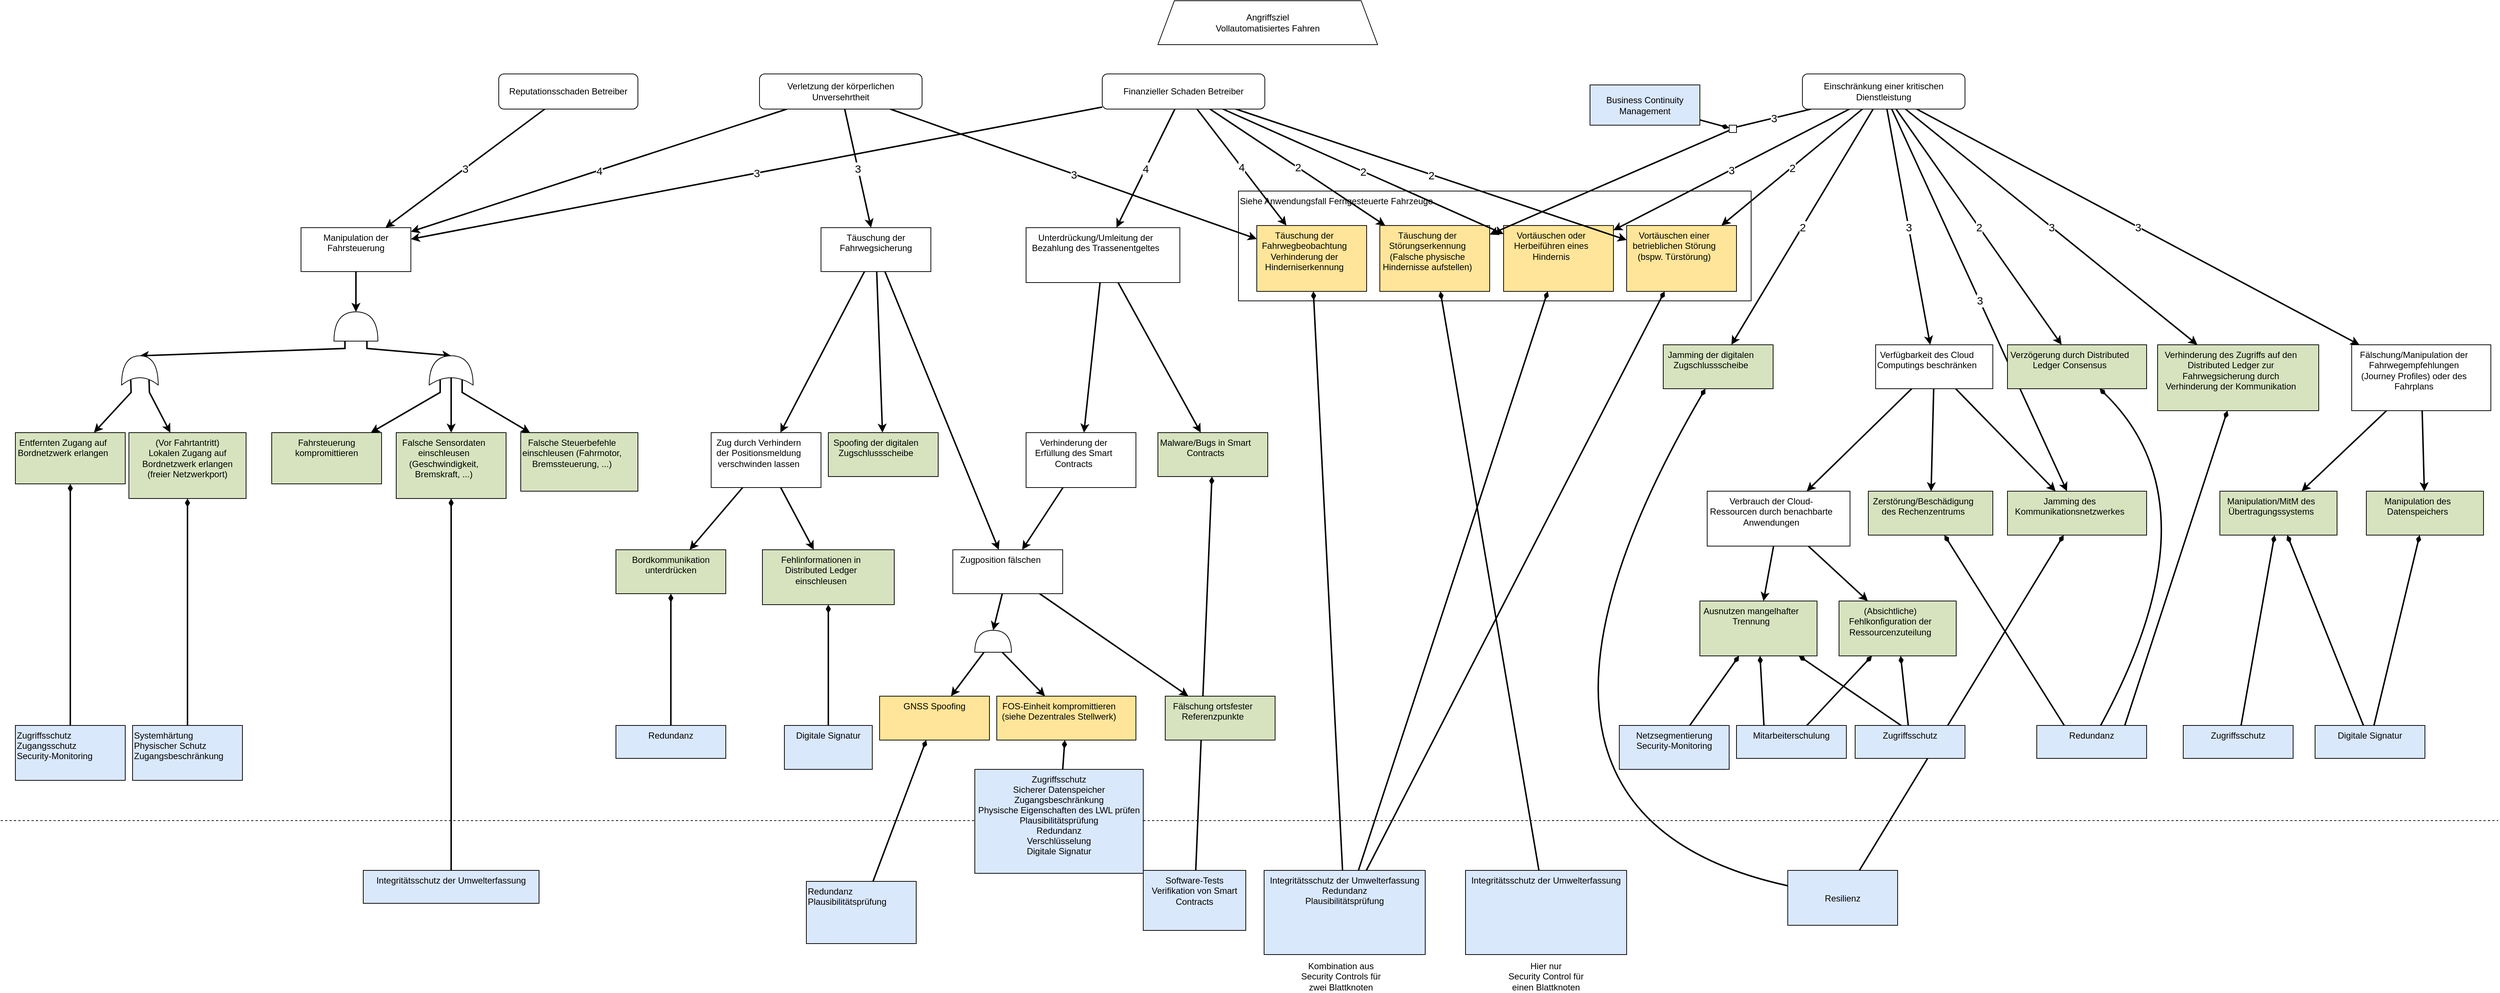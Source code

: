 <mxfile compressed="false" version="19.0.2" type="device">
  <diagram id="_IrKB-7pmVLJ8V-EMXvs" name="Seite-1">
    <mxGraphModel dx="4724" dy="2443" grid="1" gridSize="10" guides="1" tooltips="1" connect="1" arrows="1" fold="1" page="1" pageScale="1" pageWidth="1169" pageHeight="827" math="0" shadow="0">
      <root>
        <object tooltip="" id="0">
          <ag_global_attributes>
            <ag_global_attribute name="Resources" value="" iconName="hammer" min="0" max="5" />
            <ag_global_attribute name="Knowledge" value="" iconName="lightbulb" min="0" max="5" />
            <ag_global_attribute name="Location" value="" iconName="map_pin_ellipse" min="0" max="1" />
            <ag_global_attribute name="Impact" value="" iconName="flame" min="0" max="5" />
          </ag_global_attributes>
          <ag_attributes />
          <ag_computed_attributes />
          <ag_aggregation_functions>
            <ag_aggregation_function name="default" id="6b1d22791hih8" default="activity_w;link" fn="function (collection) { &#xa;    var result = null; &#xa;    if (collection.childAttributes.length == 1) { &#xa;        result = collection.childAttributes[0].attributes;&#xa;        result._marking = collection.childAttributes[0].id;&#xa;    } else { &#xa;        var candidates = []; &#xa;        var worstValue = 0; &#xa;        collection.childAttributes.forEach(function(child) { &#xa;            var value = parseInt(child.computedAttribute); &#xa;            if (value &gt; worstValue) { &#xa;                worstValue = value; &#xa;                candidates = []; &#xa;                candidates.push(child); &#xa;            } else if (value == worstValue) { &#xa;                candidates.push(child); &#xa;            } &#xa;        }); &#xa;        var tiebreaker = function(candidates, name, max) { &#xa;            var min_value = max; &#xa;            candidates.forEach(function(node) { &#xa;                min_value = Math.min(min_value, node.attributes[name]); &#xa;            }); &#xa;            result = []; &#xa;            candidates.forEach(function(node) { &#xa;                if (node.attributes[name] == min_value) { &#xa;                    result.push(node); &#xa;                } &#xa;            }); &#xa;            return result; &#xa;        }; &#xa;        if (candidates.length &gt; 1) { &#xa;            candidates = tiebreaker(candidates, &quot;Resources&quot;, collection.globalAttributes[&quot;Resources&quot;].max); &#xa;            if (candidates.length &gt; 1) { &#xa;                candidates = tiebreaker(candidates, &quot;Knowledge&quot;, collection.globalAttributes[&quot;Knowledge&quot;].max); &#xa;            } &#xa;        } &#xa;        result = candidates[0].attributes;&#xa;        result._marking = candidates[0].id;&#xa;    } &#xa;    return result; &#xa;}" />
            <ag_aggregation_function name="AND" id="gf0d4f199018" default="and" fn="function (collection) { &#xa;    var result = {}; &#xa;    var ids = [];&#xa;    collection.childAttributes.forEach(function(child) { &#xa;    for (var attribute in child.attributes) { &#xa;            if (attribute in result) { &#xa;                result[attribute] += parseInt(child.attributes[attribute]); &#xa;            } else { &#xa;                result[attribute] = parseInt(child.attributes[attribute]); &#xa;            } &#xa;        }&#xa;        ids.push(child.id);&#xa;    }); &#xa;    for (var attribute in result) { &#xa;        if (attribute in collection.globalAttributes) { &#xa;            result[attribute] = Math.min(collection.globalAttributes[attribute].max, result[attribute]); &#xa;        } &#xa;    }&#xa;    result._marking = ids.join(&quot;;&quot;);&#xa;    return result; &#xa;}" />
            <ag_aggregation_function name="Security Control" id="73f575i0ghij5" default="activity_g;activity_y" fn="function (collection) { &#xa;    var result = {}; &#xa;    for (var attribute in collection.localAttributes) { &#xa;        result[attribute] = parseInt(collection.localAttributes[attribute]); &#xa;    } &#xa;    collection.childAttributes.forEach(function(child) { &#xa;        for (var attribute in child.attributes) { &#xa;            if (attribute in collection.globalAttributes) { &#xa;                if (attribute in result) { &#xa;                    result[attribute] += parseInt(child.attributes[attribute]); &#xa;                } &#xa;            } &#xa;        } &#xa;    }); &#xa;    for (var attribute in result) { &#xa;        if (attribute in collection.globalAttributes) { &#xa;            result[attribute] = Math.min(collection.globalAttributes[attribute].max, result[attribute]); &#xa;        } &#xa;    } &#xa;    return result; &#xa;}" />
            <ag_aggregation_function name="Risk" id="egf49jfgj408" default="consequence" fn="function (collection) {  &#xa;    var maxRisk = &quot;L&quot;; &#xa;    var matrix = [ &#xa;        [&quot;L&quot;, &quot;L&quot;, &quot;L&quot;, &quot;L&quot;, &quot;L&quot;], &#xa;        [&quot;L&quot;, &quot;L&quot;, &quot;M&quot;, &quot;M&quot;, &quot;M&quot;], &#xa;        [&quot;L&quot;, &quot;M&quot;, &quot;M&quot;, &quot;S&quot;, &quot;S&quot;], &#xa;        [&quot;L&quot;, &quot;M&quot;, &quot;S&quot;, &quot;V&quot;, &quot;V&quot;], &#xa;        [&quot;L&quot;, &quot;M&quot;, &quot;S&quot;, &quot;V&quot;, &quot;V&quot;], &#xa;    ];&#xa;    var updatedImpacts = [];&#xa;    var ids = [];&#xa; &#xa;    var compareRisk = function(risk1, risk2) { &#xa;        /*&#xa;        * Returns:&#xa;        *  - Null: if one of the parameters is not a character representing a risk&#xa;        *  - Negativ integer: if risk1 &lt; risk2&#xa;        *  - Zero: if risks are equal&#xa;        *  - Positive integer: if risk1 &gt; risk2&#xa;        */&#xa;        var values = [&quot;L&quot;, &quot;M&quot;, &quot;S&quot;, &quot;V&quot;]; &#xa;        var index_risk1 = values.indexOf(risk1); &#xa;        var index_risk2 = values.indexOf(risk2); &#xa; &#xa;        if (index_risk1 == -1 || index_risk2 == -1) { &#xa;            return null; &#xa;        } &#xa;        return index_risk1 - index_risk2; &#xa; &#xa;    } &#xa;     &#xa;    collection.childAttributes.forEach(function(child) {  &#xa;        var impact = 1;  &#xa;        if (child.edgeWeight !== null) {  &#xa;            impact = parseInt(child.edgeWeight);  &#xa;        }&#xa;        var _impact = parseInt(child.attributes._impact) || 0;&#xa;        impact = Math.max(impact - _impact, 1);&#xa;        updatedImpacts.push(child.id + &#39;:&#39; + impact);&#xa;        var af = parseInt(child.computedAttribute) || parseInt(child.attributes._af);&#xa;        risk = matrix[af - 1][impact - 1];&#xa;        result = compareRisk(risk, maxRisk);&#xa;        if (result &gt; 0) { &#xa;            maxRisk = risk;&#xa;            ids = [child.id];&#xa;        } else if (result == 0){&#xa;            ids.push(child.id);&#xa;        }&#xa;    });  &#xa;  &#xa;    var result = {&#39;_risk&#39;: maxRisk, &quot;_marking&quot;: ids.join(&quot;;&quot;)};&#xa;    if (updatedImpacts.length &gt; 0) {&#xa;        result._weight = updatedImpacts.join(&#39;;&#39;);&#xa;    }&#xa;    return result;&#xa;}" />
            <ag_aggregation_function name="Impact" id="3j7heb16d5f6" default="" fn="function(collection) {&#xa;    var impact = 0;&#xa;    var result = {}&#xa;    &#xa;    collection.childAttributes.forEach(function(child) {&#xa;        if (&quot;Impact&quot; in child.attributes) {&#xa;            impact += parseInt(child.attributes[&quot;Impact&quot;]);&#xa;        } else if (&quot;Resources&quot; in child.attributes &amp;&amp; &quot;Knowledge&quot; in child.attributes &amp;&amp; &quot;Location&quot; in child.attributes) {&#xa;            result._af = child.computedAttribute&#xa;            result._marking = child.id;&#xa;        }&#xa;    });&#xa;    result._impact = Math.min(impact, collection.globalAttributes[&quot;Impact&quot;].max);&#xa;    &#xa;    return result;&#xa;}" />
          </ag_aggregation_functions>
          <ag_computed_attributes_functions>
            <ag_computed_attributes_function name="default" id="dbg60ff69g9a" default="activity_w;activity_g;activity_y" fn="function (collection) { &#xa;    var colorMatrix = {&#xa;        5: {&quot;fillColor&quot;: &quot;#cc0000&quot;, &quot;fontColor&quot;: &quot;#ffffff&quot;},&#xa;        4: {&quot;fillColor&quot;: &quot;#ff4000&quot;, &quot;fontColor&quot;: &quot;#ffffff&quot;},&#xa;        3: {&quot;fillColor&quot;: &quot;#ffdd00&quot;, &quot;fontColor&quot;: &quot;#000000&quot;},&#xa;        2: {&quot;fillColor&quot;: &quot;#d4ff00&quot;, &quot;fontColor&quot;: &quot;#000000&quot;},&#xa;        1: {&quot;fillColor&quot;: &quot;#40ff00&quot;, &quot;fontColor&quot;: &quot;#000000&quot;}&#xa;    }&#xa;    var matrix = [ &#xa;        [5, 5, 4, 3, 2], &#xa;        [5, 4, 4, 3, 2], &#xa;        [5, 4, 4, 3, 2], &#xa;        [4, 3, 3, 2, 1], &#xa;        [3, 2, 2, 1, 1], &#xa;    ];&#xa;    var result = {};&#xa;    &#xa;    if (&quot;Knowledge&quot; in collection.cellAttributes &amp;&amp; &quot;Resources&quot; in collection.cellAttributes) {&#xa;        var knowledgeIndex = parseInt(collection.cellAttributes[&quot;Knowledge&quot;]) - 1; &#xa;        var resourcesIndex = parseInt(collection.cellAttributes[&quot;Resources&quot;]) - 1;&#xa;        &#xa;        var value = Math.min(5, &#xa;            Math.max(collection.globalAttributes[&quot;Location&quot;].max, &#xa;                Math.max( matrix[knowledgeIndex][resourcesIndex] - parseInt(collection.cellAttributes[&quot;Location&quot;])) &#xa;            ));&#xa;        result = colorMatrix[value] || result;&#xa;        result[&quot;value&quot;] = value;&#xa;    }&#xa;    &#xa;    return result;&#xa;}" />
            <ag_computed_attributes_function name="Risk" id="6c831697g9i0a" default="consequence" fn="function(collection){&#xa;    var riskMatrix = {&#xa;        &quot;V&quot;: {&quot;fillColor&quot;: &quot;#cc0000&quot;, &quot;fontColor&quot;: &quot;#ffffff&quot;},&#xa;        &quot;S&quot;: {&quot;fillColor&quot;: &quot;#ff4000&quot;, &quot;fontColor&quot;: &quot;#ffffff&quot;},&#xa;        &quot;M&quot;: {&quot;fillColor&quot;: &quot;#ffdd00&quot;, &quot;fontColor&quot;: &quot;#000000&quot;},&#xa;        &quot;L&quot;: {&quot;fillColor&quot;: &quot;#40ff00&quot;, &quot;fontColor&quot;: &quot;#000000&quot;},&#xa;    };&#xa;    var result = {};&#xa;    &#xa;    if (&quot;_risk&quot; in collection.cellAttributes) {&#xa;        var risk = collection.cellAttributes[&quot;_risk&quot;];&#xa;        result = riskMatrix[risk] || result;&#xa;        result[&quot;value&quot;] = risk;&#xa;    }&#xa;    &#xa;    return result; &#xa;}" />
          </ag_computed_attributes_functions>
          <mxCell />
        </object>
        <object id="1">
          <ag_attributes />
          <ag_computed_attributes />
          <mxCell parent="0" />
        </object>
        <object id="NY-WaI75QKOfGS1F8uei-7">
          <ag_attributes />
          <ag_computed_attributes />
          <mxCell style="edgeStyle=none;rounded=0;orthogonalLoop=1;jettySize=auto;html=1;strokeWidth=2;startArrow=diamondThin;startFill=1;endArrow=none;endFill=0;strokeColor=#000000;" parent="1" source="reGFVTUNuUcH1NaiU9KH-5" target="4U9F1CLsy6yUegcDI4D1-3" edge="1">
            <mxGeometry relative="1" as="geometry" />
          </mxCell>
        </object>
        <object id="NY-WaI75QKOfGS1F8uei-8">
          <ag_attributes />
          <ag_computed_attributes />
          <mxCell style="edgeStyle=none;rounded=0;orthogonalLoop=1;jettySize=auto;html=1;strokeWidth=2;startArrow=diamondThin;startFill=1;endArrow=none;endFill=0;strokeColor=#000000;" parent="1" source="lqs9lEzcYMTn2uexpbQ0-40" target="NY-WaI75QKOfGS1F8uei-6" edge="1">
            <mxGeometry relative="1" as="geometry" />
          </mxCell>
        </object>
        <object label="Siehe Anwendungsfall Ferngesteuerte Fahrzeuge" id="lqs9lEzcYMTn2uexpbQ0-18">
          <ag_attributes />
          <ag_computed_attributes />
          <mxCell style="rounded=0;whiteSpace=wrap;align=left;verticalAlign=top;container=1;collapsible=0;" parent="1" vertex="1">
            <mxGeometry x="550" y="270" width="700" height="150" as="geometry" />
          </mxCell>
        </object>
        <object label="Täuschung der Fahrwegbeobachtung&#xa;Verhinderung der Hinderniserkennung" Resources="2" Knowledge="3" Location="0" id="lqs9lEzcYMTn2uexpbQ0-15">
          <ag_attributes label="NaN" Resources="5" Knowledge="5" Location="0" />
          <ag_computed_attributes fillColor="#40ff00" fontColor="#000000" value="1" />
          <ag_computed_attributes_function_reference ag_computed_attributes_function_reference="dbg60ff69g9a" />
          <ag_aggregation_function_reference ag_aggregation_function_reference="73f575i0ghij5" />
          <mxCell style="whiteSpace=wrap;fillColor=#fee599;shape=attackgraphs.node;verticalAlign=top;spacingRight=20;" parent="lqs9lEzcYMTn2uexpbQ0-18" vertex="1">
            <mxGeometry x="25" y="47.059" width="150" height="90" as="geometry" />
          </mxCell>
        </object>
        <object label="Täuschung der Störungserkennung&#xa;(Falsche physische Hindernisse aufstellen)" Resources="1" Knowledge="1" Location="1" id="lqs9lEzcYMTn2uexpbQ0-13">
          <ag_attributes label="NaN" Resources="4" Knowledge="3" Location="1" />
          <ag_computed_attributes fillColor="#d4ff00" fontColor="#000000" value="2" />
          <ag_computed_attributes_function_reference ag_computed_attributes_function_reference="dbg60ff69g9a" />
          <ag_aggregation_function_reference ag_aggregation_function_reference="73f575i0ghij5" />
          <mxCell style="whiteSpace=wrap;fillColor=#fee599;shape=attackgraphs.node;verticalAlign=top;spacingRight=20;" parent="lqs9lEzcYMTn2uexpbQ0-18" vertex="1">
            <mxGeometry x="193" y="47.06" width="150" height="90" as="geometry" />
          </mxCell>
        </object>
        <object label="Vortäuschen oder Herbeiführen eines Hindernis" Resources="2" Knowledge="3" Location="0" id="lqs9lEzcYMTn2uexpbQ0-16">
          <ag_attributes label="NaN" Resources="5" Knowledge="5" Location="0" />
          <ag_computed_attributes fillColor="#40ff00" fontColor="#000000" value="1" />
          <ag_computed_attributes_function_reference ag_computed_attributes_function_reference="dbg60ff69g9a" />
          <ag_aggregation_function_reference ag_aggregation_function_reference="73f575i0ghij5" />
          <mxCell style="whiteSpace=wrap;fillColor=#fee599;shape=attackgraphs.node;verticalAlign=top;spacingRight=20;" parent="lqs9lEzcYMTn2uexpbQ0-18" vertex="1">
            <mxGeometry x="362" y="47.06" width="150" height="90" as="geometry" />
          </mxCell>
        </object>
        <object label="Vortäuschen einer betrieblichen Störung&#xa;(bspw. Türstörung)" Resources="2" Knowledge="3" Location="0" id="lqs9lEzcYMTn2uexpbQ0-14">
          <ag_attributes label="NaN" Resources="5" Knowledge="5" Location="0" />
          <ag_computed_attributes fillColor="#40ff00" fontColor="#000000" value="1" />
          <ag_computed_attributes_function_reference ag_computed_attributes_function_reference="dbg60ff69g9a" />
          <ag_aggregation_function_reference ag_aggregation_function_reference="73f575i0ghij5" />
          <mxCell style="whiteSpace=wrap;fillColor=#fee599;shape=attackgraphs.node;verticalAlign=top;spacingRight=20;" parent="lqs9lEzcYMTn2uexpbQ0-18" vertex="1">
            <mxGeometry x="530" y="47.059" width="150" height="90" as="geometry" />
          </mxCell>
        </object>
        <object label="Angriffsziel&#xa;Vollautomatisiertes Fahren" id="reGFVTUNuUcH1NaiU9KH-1">
          <ag_attributes />
          <ag_computed_attributes />
          <mxCell style="whiteSpace=wrap;shape=trapezoid;size=0.075;" parent="1" vertex="1">
            <mxGeometry x="440" y="10" width="300" height="60" as="geometry" />
          </mxCell>
        </object>
        <object id="reGFVTUNuUcH1NaiU9KH-38">
          <ag_attributes />
          <ag_computed_attributes />
          <mxCell style="edgeStyle=none;rounded=0;orthogonalLoop=1;jettySize=auto;html=1;entryX=1;entryY=0.5;entryDx=0;entryDy=0;entryPerimeter=0;strokeWidth=2;strokeColor=#000000;" parent="1" source="reGFVTUNuUcH1NaiU9KH-2" target="H-f2aqcX1pLiw3MsK8zM-5" edge="1">
            <mxGeometry relative="1" as="geometry">
              <mxPoint x="248" y="890" as="targetPoint" />
            </mxGeometry>
          </mxCell>
        </object>
        <object id="lqs9lEzcYMTn2uexpbQ0-12">
          <ag_attributes />
          <ag_computed_attributes />
          <mxCell style="edgeStyle=none;rounded=0;orthogonalLoop=1;jettySize=auto;html=1;strokeWidth=2;strokeColor=#000000;" parent="1" source="reGFVTUNuUcH1NaiU9KH-2" target="lqs9lEzcYMTn2uexpbQ0-11" edge="1">
            <mxGeometry relative="1" as="geometry" />
          </mxCell>
        </object>
        <object label="Zugposition fälschen" Resources="" Knowledge="" Location="" id="reGFVTUNuUcH1NaiU9KH-2">
          <ag_attributes label="Fälschung ortsfester Referenzpunkte" Resources="4" Knowledge="4" Location="1" _marking="lqs9lEzcYMTn2uexpbQ0-11" />
          <ag_computed_attributes fillColor="#40ff00" fontColor="#000000" value="1" />
          <ag_aggregation_function_reference ag_aggregation_function_reference="6b1d22791hih8" />
          <ag_computed_attributes_function_reference ag_computed_attributes_function_reference="dbg60ff69g9a" />
          <mxCell style="whiteSpace=wrap;shape=attackgraphs.node;verticalAlign=top;spacingRight=20;" parent="1" vertex="1">
            <mxGeometry x="160" y="760" width="150" height="60" as="geometry" />
          </mxCell>
        </object>
        <object id="lqs9lEzcYMTn2uexpbQ0-41">
          <ag_attributes />
          <ag_computed_attributes />
          <mxCell style="edgeStyle=none;rounded=0;orthogonalLoop=1;jettySize=auto;html=1;strokeWidth=2;strokeColor=#000000;" parent="1" source="reGFVTUNuUcH1NaiU9KH-3" target="lqs9lEzcYMTn2uexpbQ0-40" edge="1">
            <mxGeometry relative="1" as="geometry" />
          </mxCell>
        </object>
        <object id="lqs9lEzcYMTn2uexpbQ0-42">
          <ag_attributes />
          <ag_computed_attributes />
          <mxCell style="edgeStyle=none;rounded=0;orthogonalLoop=1;jettySize=auto;html=1;strokeWidth=2;strokeColor=#000000;" parent="1" source="reGFVTUNuUcH1NaiU9KH-3" target="lqs9lEzcYMTn2uexpbQ0-39" edge="1">
            <mxGeometry relative="1" as="geometry" />
          </mxCell>
        </object>
        <object label="Zug durch Verhindern der Positionsmeldung verschwinden lassen" Resources="" Knowledge="" Location="" id="reGFVTUNuUcH1NaiU9KH-3">
          <ag_attributes label="NaN" Resources="5" Knowledge="4" Location="0" _marking="lqs9lEzcYMTn2uexpbQ0-39" />
          <ag_computed_attributes fillColor="#40ff00" fontColor="#000000" value="1" />
          <ag_aggregation_function_reference ag_aggregation_function_reference="6b1d22791hih8" />
          <ag_computed_attributes_function_reference ag_computed_attributes_function_reference="dbg60ff69g9a" />
          <mxCell style="whiteSpace=wrap;shape=attackgraphs.node;verticalAlign=top;spacingRight=20;" parent="1" vertex="1">
            <mxGeometry x="-170" y="600" width="150" height="75" as="geometry" />
          </mxCell>
        </object>
        <object id="cTA5m-jb8gUGxeVt_BSC-3">
          <ag_attributes />
          <ag_computed_attributes />
          <mxCell style="edgeStyle=none;orthogonalLoop=1;jettySize=auto;html=1;strokeWidth=2;startArrow=diamondThin;startFill=1;endArrow=none;endFill=0;curved=1;strokeColor=#000000;" parent="1" source="reGFVTUNuUcH1NaiU9KH-6" target="NY-WaI75QKOfGS1F8uei-19" edge="1">
            <mxGeometry relative="1" as="geometry">
              <Array as="points">
                <mxPoint x="1890" y="700" />
              </Array>
            </mxGeometry>
          </mxCell>
        </object>
        <object label="Spoofing der digitalen Zugschlussscheibe" Resources="4" Knowledge="4" Location="1" id="reGFVTUNuUcH1NaiU9KH-11">
          <ag_attributes />
          <ag_computed_attributes fillColor="#40ff00" fontColor="#000000" value="1" />
          <ag_computed_attributes_function_reference ag_computed_attributes_function_reference="dbg60ff69g9a" />
          <mxCell style="whiteSpace=wrap;rounded=0;fillColor=#D7E3BF;shape=attackgraphs.node;verticalAlign=top;spacingRight=20;" parent="1" vertex="1">
            <mxGeometry x="-10" y="600" width="150" height="60" as="geometry" />
          </mxCell>
        </object>
        <object id="NY-WaI75QKOfGS1F8uei-23">
          <ag_attributes />
          <ag_computed_attributes />
          <mxCell style="edgeStyle=none;orthogonalLoop=1;jettySize=auto;html=1;strokeWidth=2;startArrow=diamondThin;startFill=1;endArrow=none;endFill=0;curved=1;strokeColor=#000000;" parent="1" source="reGFVTUNuUcH1NaiU9KH-13" target="NY-WaI75QKOfGS1F8uei-21" edge="1">
            <mxGeometry relative="1" as="geometry">
              <Array as="points">
                <mxPoint x="850" y="1120" />
              </Array>
            </mxGeometry>
          </mxCell>
        </object>
        <object label="Jamming der digitalen Zugschlussscheibe" Resources="2" Knowledge="2" Location="1" id="reGFVTUNuUcH1NaiU9KH-13">
          <ag_attributes label="NaN" Resources="4" Knowledge="5" Location="1" />
          <ag_computed_attributes fillColor="#40ff00" fontColor="#000000" value="1" />
          <ag_computed_attributes_function_reference ag_computed_attributes_function_reference="dbg60ff69g9a" />
          <ag_aggregation_function_reference ag_aggregation_function_reference="73f575i0ghij5" />
          <mxCell style="whiteSpace=wrap;rounded=0;fillColor=#D7E3BF;shape=attackgraphs.node;verticalAlign=top;spacingRight=20;" parent="1" vertex="1">
            <mxGeometry x="1130" y="480" width="150" height="60" as="geometry" />
          </mxCell>
        </object>
        <object id="reGFVTUNuUcH1NaiU9KH-17">
          <ag_attributes />
          <ag_computed_attributes />
          <mxCell style="edgeStyle=none;rounded=0;orthogonalLoop=1;jettySize=auto;html=1;strokeWidth=2;strokeColor=#000000;" parent="1" source="lqs9lEzcYMTn2uexpbQ0-31" target="reGFVTUNuUcH1NaiU9KH-2" edge="1">
            <mxGeometry relative="1" as="geometry" />
          </mxCell>
        </object>
        <object id="lqs9lEzcYMTn2uexpbQ0-32">
          <ag_attributes />
          <ag_computed_attributes />
          <mxCell style="edgeStyle=none;rounded=0;orthogonalLoop=1;jettySize=auto;html=1;strokeWidth=2;strokeColor=#000000;" parent="1" source="reGFVTUNuUcH1NaiU9KH-16" target="lqs9lEzcYMTn2uexpbQ0-31" edge="1">
            <mxGeometry relative="1" as="geometry" />
          </mxCell>
        </object>
        <object id="lqs9lEzcYMTn2uexpbQ0-33">
          <ag_attributes />
          <ag_computed_attributes />
          <mxCell style="edgeStyle=none;rounded=0;orthogonalLoop=1;jettySize=auto;html=1;strokeWidth=2;strokeColor=#000000;" parent="1" source="reGFVTUNuUcH1NaiU9KH-16" target="reGFVTUNuUcH1NaiU9KH-5" edge="1">
            <mxGeometry relative="1" as="geometry" />
          </mxCell>
        </object>
        <object label="Unterdrückung/Umleitung der Bezahlung des Trassenentgeltes" Resources="" Knowledge="" Location="" id="reGFVTUNuUcH1NaiU9KH-16">
          <ag_attributes label="Fälschung ortsfester Referenzpunkte" Resources="4" Knowledge="4" Location="1" _marking="lqs9lEzcYMTn2uexpbQ0-31" />
          <ag_computed_attributes fillColor="#40ff00" fontColor="#000000" value="1" />
          <ag_computed_attributes_function_reference ag_computed_attributes_function_reference="dbg60ff69g9a" />
          <ag_aggregation_function_reference ag_aggregation_function_reference="6b1d22791hih8" />
          <mxCell style="whiteSpace=wrap;shape=attackgraphs.node;verticalAlign=top;spacingRight=20;" parent="1" vertex="1">
            <mxGeometry x="260" y="320" width="210" height="75" as="geometry" />
          </mxCell>
        </object>
        <object id="reGFVTUNuUcH1NaiU9KH-19">
          <ag_attributes />
          <ag_computed_attributes />
          <mxCell style="edgeStyle=none;rounded=0;orthogonalLoop=1;jettySize=auto;html=1;strokeWidth=2;strokeColor=#000000;" parent="1" source="reGFVTUNuUcH1NaiU9KH-18" target="reGFVTUNuUcH1NaiU9KH-2" edge="1">
            <mxGeometry relative="1" as="geometry" />
          </mxCell>
        </object>
        <object id="reGFVTUNuUcH1NaiU9KH-20">
          <ag_attributes />
          <ag_computed_attributes />
          <mxCell style="edgeStyle=none;rounded=0;orthogonalLoop=1;jettySize=auto;html=1;strokeWidth=2;strokeColor=#000000;" parent="1" source="reGFVTUNuUcH1NaiU9KH-18" target="reGFVTUNuUcH1NaiU9KH-11" edge="1">
            <mxGeometry relative="1" as="geometry" />
          </mxCell>
        </object>
        <object id="reGFVTUNuUcH1NaiU9KH-21">
          <ag_attributes />
          <ag_computed_attributes />
          <mxCell style="edgeStyle=none;rounded=0;orthogonalLoop=1;jettySize=auto;html=1;strokeWidth=2;strokeColor=#000000;" parent="1" source="reGFVTUNuUcH1NaiU9KH-18" target="reGFVTUNuUcH1NaiU9KH-3" edge="1">
            <mxGeometry relative="1" as="geometry" />
          </mxCell>
        </object>
        <object label="Täuschung der Fahrwegsicherung" Resources="" Knowledge="" Location="" id="reGFVTUNuUcH1NaiU9KH-18">
          <ag_attributes label="Fälschung ortsfester Referenzpunkte" Resources="4" Knowledge="4" Location="1" _marking="reGFVTUNuUcH1NaiU9KH-2" />
          <ag_computed_attributes fillColor="#40ff00" fontColor="#000000" value="1" />
          <ag_aggregation_function_reference ag_aggregation_function_reference="6b1d22791hih8" />
          <ag_computed_attributes_function_reference ag_computed_attributes_function_reference="dbg60ff69g9a" />
          <mxCell style="whiteSpace=wrap;shape=attackgraphs.node;verticalAlign=top;" parent="1" vertex="1">
            <mxGeometry x="-20" y="320" width="150" height="60" as="geometry" />
          </mxCell>
        </object>
        <object label="2" id="reGFVTUNuUcH1NaiU9KH-23">
          <ag_attributes />
          <ag_computed_attributes />
          <mxCell style="edgeStyle=none;rounded=0;orthogonalLoop=1;jettySize=auto;html=1;strokeWidth=2;fontSize=15;strokeColor=#000000;" parent="1" source="reGFVTUNuUcH1NaiU9KH-22" target="reGFVTUNuUcH1NaiU9KH-13" edge="1">
            <mxGeometry relative="1" as="geometry" />
          </mxCell>
        </object>
        <object label="2" id="reGFVTUNuUcH1NaiU9KH-25">
          <ag_attributes />
          <ag_computed_attributes />
          <mxCell style="edgeStyle=none;rounded=0;orthogonalLoop=1;jettySize=auto;html=1;strokeWidth=2;fontSize=15;strokeColor=#000000;" parent="1" source="reGFVTUNuUcH1NaiU9KH-22" target="reGFVTUNuUcH1NaiU9KH-6" edge="1">
            <mxGeometry relative="1" as="geometry" />
          </mxCell>
        </object>
        <object label="3" id="reGFVTUNuUcH1NaiU9KH-30">
          <ag_attributes />
          <ag_computed_attributes />
          <mxCell style="edgeStyle=none;rounded=0;orthogonalLoop=1;jettySize=auto;html=1;strokeWidth=2;fontSize=15;strokeColor=#000000;" parent="1" source="reGFVTUNuUcH1NaiU9KH-22" target="reGFVTUNuUcH1NaiU9KH-29" edge="1">
            <mxGeometry relative="1" as="geometry" />
          </mxCell>
        </object>
        <object label="3" id="lqs9lEzcYMTn2uexpbQ0-1">
          <ag_attributes />
          <ag_computed_attributes />
          <mxCell style="rounded=0;orthogonalLoop=1;jettySize=auto;html=1;strokeWidth=2;fontSize=15;strokeColor=#000000;" parent="1" source="reGFVTUNuUcH1NaiU9KH-22" target="reGFVTUNuUcH1NaiU9KH-8" edge="1">
            <mxGeometry relative="1" as="geometry" />
          </mxCell>
        </object>
        <object label="3" id="lqs9lEzcYMTn2uexpbQ0-25">
          <ag_attributes />
          <ag_computed_attributes />
          <mxCell style="edgeStyle=none;rounded=0;orthogonalLoop=1;jettySize=auto;html=1;strokeWidth=2;fontSize=15;strokeColor=#000000;" parent="1" source="reGFVTUNuUcH1NaiU9KH-22" target="lqs9lEzcYMTn2uexpbQ0-16" edge="1">
            <mxGeometry relative="1" as="geometry" />
          </mxCell>
        </object>
        <object label="2" id="lqs9lEzcYMTn2uexpbQ0-26">
          <ag_attributes />
          <ag_computed_attributes />
          <mxCell style="edgeStyle=none;rounded=0;orthogonalLoop=1;jettySize=auto;html=1;strokeWidth=2;fontSize=15;strokeColor=#000000;" parent="1" source="reGFVTUNuUcH1NaiU9KH-22" target="lqs9lEzcYMTn2uexpbQ0-14" edge="1">
            <mxGeometry relative="1" as="geometry" />
          </mxCell>
        </object>
        <object label="3" id="0znLiopEbYlMLDIVEbGm-2">
          <ag_attributes />
          <ag_computed_attributes />
          <mxCell style="rounded=0;orthogonalLoop=1;jettySize=auto;html=1;strokeWidth=2;fontSize=15;strokeColor=#000000;" parent="1" source="reGFVTUNuUcH1NaiU9KH-22" target="0znLiopEbYlMLDIVEbGm-1" edge="1">
            <mxGeometry relative="1" as="geometry" />
          </mxCell>
        </object>
        <object id="NY-WaI75QKOfGS1F8uei-27">
          <ag_attributes />
          <ag_computed_attributes />
          <mxCell style="edgeStyle=none;rounded=0;orthogonalLoop=1;jettySize=auto;html=1;strokeWidth=2;entryX=0.8;entryY=0.013;entryDx=0;entryDy=0;entryPerimeter=0;startArrow=diamondThin;startFill=1;endArrow=none;endFill=0;strokeColor=#000000;" parent="1" source="reGFVTUNuUcH1NaiU9KH-29" target="NY-WaI75QKOfGS1F8uei-19" edge="1">
            <mxGeometry relative="1" as="geometry" />
          </mxCell>
        </object>
        <object label="Verhinderung des Zugriffs auf den Distributed Ledger zur Fahrwegsicherung durch Verhinderung der Kommunikation" Resources="2" Knowledge="2" Location="0" id="reGFVTUNuUcH1NaiU9KH-29">
          <ag_attributes label="NaN" Resources="5" Knowledge="4" Location="0" />
          <ag_computed_attributes fillColor="#40ff00" fontColor="#000000" value="1" />
          <ag_computed_attributes_function_reference ag_computed_attributes_function_reference="dbg60ff69g9a" />
          <ag_aggregation_function_reference ag_aggregation_function_reference="73f575i0ghij5" />
          <mxCell style="whiteSpace=wrap;rounded=0;fillColor=#D7E3BF;shape=attackgraphs.node;verticalAlign=top;spacingRight=20;" parent="1" vertex="1">
            <mxGeometry x="1805" y="480" width="220" height="90" as="geometry" />
          </mxCell>
        </object>
        <object label="4" id="reGFVTUNuUcH1NaiU9KH-32">
          <ag_attributes />
          <ag_computed_attributes />
          <mxCell style="edgeStyle=none;rounded=0;orthogonalLoop=1;jettySize=auto;html=1;strokeWidth=2;fontSize=15;strokeColor=#000000;" parent="1" source="reGFVTUNuUcH1NaiU9KH-31" target="reGFVTUNuUcH1NaiU9KH-16" edge="1">
            <mxGeometry relative="1" as="geometry" />
          </mxCell>
        </object>
        <object label="4" id="lqs9lEzcYMTn2uexpbQ0-19">
          <ag_attributes />
          <ag_computed_attributes />
          <mxCell style="edgeStyle=none;rounded=0;orthogonalLoop=1;jettySize=auto;html=1;strokeWidth=2;fontSize=15;strokeColor=#000000;" parent="1" source="reGFVTUNuUcH1NaiU9KH-31" target="lqs9lEzcYMTn2uexpbQ0-15" edge="1">
            <mxGeometry relative="1" as="geometry" />
          </mxCell>
        </object>
        <object label="2" id="lqs9lEzcYMTn2uexpbQ0-20">
          <ag_attributes />
          <ag_computed_attributes />
          <mxCell style="edgeStyle=none;rounded=0;orthogonalLoop=1;jettySize=auto;html=1;strokeWidth=2;fontSize=15;strokeColor=#000000;" parent="1" source="reGFVTUNuUcH1NaiU9KH-31" target="lqs9lEzcYMTn2uexpbQ0-13" edge="1">
            <mxGeometry relative="1" as="geometry" />
          </mxCell>
        </object>
        <object label="2" id="lqs9lEzcYMTn2uexpbQ0-22">
          <ag_attributes />
          <ag_computed_attributes />
          <mxCell style="edgeStyle=none;rounded=0;orthogonalLoop=1;jettySize=auto;html=1;strokeWidth=2;fontSize=15;strokeColor=#000000;" parent="1" source="reGFVTUNuUcH1NaiU9KH-31" target="lqs9lEzcYMTn2uexpbQ0-16" edge="1">
            <mxGeometry relative="1" as="geometry" />
          </mxCell>
        </object>
        <object label="2" id="lqs9lEzcYMTn2uexpbQ0-23">
          <ag_attributes />
          <ag_computed_attributes />
          <mxCell style="edgeStyle=none;rounded=0;orthogonalLoop=1;jettySize=auto;html=1;strokeWidth=2;fontSize=15;strokeColor=#000000;" parent="1" source="reGFVTUNuUcH1NaiU9KH-31" target="lqs9lEzcYMTn2uexpbQ0-14" edge="1">
            <mxGeometry relative="1" as="geometry" />
          </mxCell>
        </object>
        <object label="3" id="lqs9lEzcYMTn2uexpbQ0-28">
          <ag_attributes />
          <ag_computed_attributes />
          <mxCell style="edgeStyle=none;rounded=0;orthogonalLoop=1;jettySize=auto;html=1;strokeWidth=2;fontSize=15;strokeColor=#000000;" parent="1" source="reGFVTUNuUcH1NaiU9KH-31" target="lqs9lEzcYMTn2uexpbQ0-2" edge="1">
            <mxGeometry relative="1" as="geometry" />
          </mxCell>
        </object>
        <object label="Finanzieller Schaden Betreiber" id="reGFVTUNuUcH1NaiU9KH-31">
          <ag_attributes _risk="L" _marking="reGFVTUNuUcH1NaiU9KH-16;lqs9lEzcYMTn2uexpbQ0-15;lqs9lEzcYMTn2uexpbQ0-13;lqs9lEzcYMTn2uexpbQ0-16;lqs9lEzcYMTn2uexpbQ0-14;lqs9lEzcYMTn2uexpbQ0-2" _weight="reGFVTUNuUcH1NaiU9KH-16:4;lqs9lEzcYMTn2uexpbQ0-15:4;lqs9lEzcYMTn2uexpbQ0-13:2;lqs9lEzcYMTn2uexpbQ0-16:2;lqs9lEzcYMTn2uexpbQ0-14:2;lqs9lEzcYMTn2uexpbQ0-2:3" />
          <ag_computed_attributes fillColor="#40ff00" fontColor="#000000" value="L" />
          <ag_computed_attributes_function_reference ag_computed_attributes_function_reference="6c831697g9i0a" />
          <ag_aggregation_function_reference ag_aggregation_function_reference="egf49jfgj408" />
          <mxCell style="rounded=1;whiteSpace=wrap;shape=attackgraphs.node;" parent="1" vertex="1">
            <mxGeometry x="364" y="110" width="222" height="48" as="geometry" />
          </mxCell>
        </object>
        <object label="3" id="reGFVTUNuUcH1NaiU9KH-34">
          <ag_attributes />
          <ag_computed_attributes />
          <mxCell style="edgeStyle=none;rounded=0;orthogonalLoop=1;jettySize=auto;html=1;strokeWidth=2;fontSize=15;strokeColor=#000000;" parent="1" source="reGFVTUNuUcH1NaiU9KH-33" target="reGFVTUNuUcH1NaiU9KH-18" edge="1">
            <mxGeometry relative="1" as="geometry" />
          </mxCell>
        </object>
        <object label="4" id="lqs9lEzcYMTn2uexpbQ0-27">
          <ag_attributes />
          <ag_computed_attributes />
          <mxCell style="edgeStyle=none;rounded=0;orthogonalLoop=1;jettySize=auto;html=1;strokeWidth=2;fontSize=15;strokeColor=#000000;" parent="1" source="reGFVTUNuUcH1NaiU9KH-33" target="lqs9lEzcYMTn2uexpbQ0-2" edge="1">
            <mxGeometry relative="1" as="geometry" />
          </mxCell>
        </object>
        <object label="3" id="lqs9lEzcYMTn2uexpbQ0-34">
          <ag_attributes />
          <ag_computed_attributes />
          <mxCell style="edgeStyle=none;rounded=0;orthogonalLoop=1;jettySize=auto;html=1;strokeWidth=2;fontSize=15;strokeColor=#000000;" parent="1" source="reGFVTUNuUcH1NaiU9KH-33" target="lqs9lEzcYMTn2uexpbQ0-15" edge="1">
            <mxGeometry relative="1" as="geometry" />
          </mxCell>
        </object>
        <object label="Verletzung der körperlichen Unversehrtheit" id="reGFVTUNuUcH1NaiU9KH-33">
          <ag_attributes _risk="L" _marking="reGFVTUNuUcH1NaiU9KH-18;lqs9lEzcYMTn2uexpbQ0-2;lqs9lEzcYMTn2uexpbQ0-15" _weight="reGFVTUNuUcH1NaiU9KH-18:3;lqs9lEzcYMTn2uexpbQ0-2:4;lqs9lEzcYMTn2uexpbQ0-15:3" />
          <ag_computed_attributes fillColor="#40ff00" fontColor="#000000" value="L" />
          <ag_computed_attributes_function_reference ag_computed_attributes_function_reference="6c831697g9i0a" />
          <ag_aggregation_function_reference ag_aggregation_function_reference="egf49jfgj408" />
          <mxCell style="rounded=1;whiteSpace=wrap;shape=attackgraphs.node;" parent="1" vertex="1">
            <mxGeometry x="-104" y="110" width="222" height="48" as="geometry" />
          </mxCell>
        </object>
        <object id="reGFVTUNuUcH1NaiU9KH-41">
          <ag_attributes />
          <ag_computed_attributes />
          <mxCell style="edgeStyle=none;rounded=0;orthogonalLoop=1;jettySize=auto;html=1;exitX=0;exitY=0.25;exitDx=0;exitDy=0;exitPerimeter=0;strokeWidth=2;strokeColor=#000000;" parent="1" source="H-f2aqcX1pLiw3MsK8zM-5" target="reGFVTUNuUcH1NaiU9KH-39" edge="1">
            <mxGeometry relative="1" as="geometry">
              <mxPoint x="233" y="923" as="sourcePoint" />
            </mxGeometry>
          </mxCell>
        </object>
        <object id="reGFVTUNuUcH1NaiU9KH-42">
          <ag_attributes />
          <ag_computed_attributes />
          <mxCell style="edgeStyle=none;rounded=0;orthogonalLoop=1;jettySize=auto;html=1;exitX=0;exitY=0.75;exitDx=0;exitDy=0;exitPerimeter=0;strokeWidth=2;strokeColor=#000000;" parent="1" source="H-f2aqcX1pLiw3MsK8zM-5" target="reGFVTUNuUcH1NaiU9KH-40" edge="1">
            <mxGeometry relative="1" as="geometry">
              <mxPoint x="248" y="920" as="sourcePoint" />
            </mxGeometry>
          </mxCell>
        </object>
        <object label="GNSS Spoofing" Resources="3" Knowledge="3" Location="1" id="reGFVTUNuUcH1NaiU9KH-39">
          <ag_attributes label="NaN" Resources="5" Knowledge="5" Location="1" />
          <ag_computed_attributes fillColor="#40ff00" fontColor="#000000" value="1" />
          <ag_computed_attributes_function_reference ag_computed_attributes_function_reference="dbg60ff69g9a" />
          <ag_aggregation_function_reference ag_aggregation_function_reference="73f575i0ghij5" />
          <mxCell style="whiteSpace=wrap;fillColor=#FEE599;shape=attackgraphs.node;verticalAlign=top;" parent="1" vertex="1">
            <mxGeometry x="60" y="960" width="150" height="60" as="geometry" />
          </mxCell>
        </object>
        <object label="FOS-Einheit kompromittieren&#xa;(siehe Dezentrales Stellwerk)" Resources="2" Knowledge="1" Location="1" id="reGFVTUNuUcH1NaiU9KH-40">
          <ag_attributes label="NaN" Resources="5" Knowledge="5" Location="1" />
          <ag_computed_attributes fillColor="#40ff00" fontColor="#000000" value="1" />
          <ag_computed_attributes_function_reference ag_computed_attributes_function_reference="dbg60ff69g9a" />
          <ag_aggregation_function_reference ag_aggregation_function_reference="73f575i0ghij5" />
          <mxCell style="whiteSpace=wrap;shape=attackgraphs.node;verticalAlign=top;fillColor=#FEE599;spacingRight=20;" parent="1" vertex="1">
            <mxGeometry x="220" y="960" width="190" height="60" as="geometry" />
          </mxCell>
        </object>
        <object id="lqs9lEzcYMTn2uexpbQ0-38">
          <ag_attributes />
          <ag_computed_attributes />
          <mxCell style="edgeStyle=none;rounded=0;orthogonalLoop=1;jettySize=auto;html=1;strokeWidth=2;strokeColor=#000000;" parent="1" source="reGFVTUNuUcH1NaiU9KH-8" target="lqs9lEzcYMTn2uexpbQ0-37" edge="1">
            <mxGeometry relative="1" as="geometry" />
          </mxCell>
        </object>
        <object id="0znLiopEbYlMLDIVEbGm-12">
          <ag_attributes />
          <ag_computed_attributes />
          <mxCell style="edgeStyle=none;rounded=0;orthogonalLoop=1;jettySize=auto;html=1;strokeWidth=2;strokeColor=#000000;" parent="1" source="reGFVTUNuUcH1NaiU9KH-8" target="0znLiopEbYlMLDIVEbGm-11" edge="1">
            <mxGeometry relative="1" as="geometry" />
          </mxCell>
        </object>
        <object label="Fälschung/Manipulation der Fahrwegempfehlungen (Journey Profiles) oder des Fahrplans" Resources="" Knowledge="" Location="" id="reGFVTUNuUcH1NaiU9KH-8">
          <ag_attributes label="NaN" Resources="5" Knowledge="5" Location="0" _marking="lqs9lEzcYMTn2uexpbQ0-37" />
          <ag_computed_attributes fillColor="#40ff00" fontColor="#000000" value="1" />
          <ag_computed_attributes_function_reference ag_computed_attributes_function_reference="dbg60ff69g9a" />
          <ag_aggregation_function_reference ag_aggregation_function_reference="6b1d22791hih8" />
          <mxCell style="whiteSpace=wrap;shape=attackgraphs.node;verticalAlign=top;spacingRight=20;" parent="1" vertex="1">
            <mxGeometry x="2070" y="480" width="190" height="90" as="geometry" />
          </mxCell>
        </object>
        <object label="Manipulation der Fahrsteuerung" Resources="" Knowledge="" Location="" id="lqs9lEzcYMTn2uexpbQ0-2">
          <ag_attributes label="NaN" Resources="5" Knowledge="5" Location="1" _marking="H-f2aqcX1pLiw3MsK8zM-1" />
          <ag_computed_attributes fillColor="#40ff00" fontColor="#000000" value="1" />
          <ag_computed_attributes_function_reference ag_computed_attributes_function_reference="dbg60ff69g9a" />
          <ag_aggregation_function_reference ag_aggregation_function_reference="6b1d22791hih8" />
          <mxCell style="whiteSpace=wrap;shape=attackgraphs.node;verticalAlign=top;" parent="1" vertex="1">
            <mxGeometry x="-730" y="320" width="150" height="60" as="geometry" />
          </mxCell>
        </object>
        <object label="Fälschung ortsfester Referenzpunkte" Resources="4" Knowledge="4" Location="1" id="lqs9lEzcYMTn2uexpbQ0-11">
          <ag_attributes />
          <ag_computed_attributes fillColor="#40ff00" fontColor="#000000" value="1" />
          <ag_computed_attributes_function_reference ag_computed_attributes_function_reference="dbg60ff69g9a" />
          <mxCell style="rounded=0;whiteSpace=wrap;fillColor=#D7E3BF;shape=attackgraphs.node;verticalAlign=top;spacingRight=20;" parent="1" vertex="1">
            <mxGeometry x="450" y="960" width="150" height="60" as="geometry" />
          </mxCell>
        </object>
        <object label="3" id="lqs9lEzcYMTn2uexpbQ0-30">
          <ag_attributes />
          <ag_computed_attributes />
          <mxCell style="edgeStyle=none;rounded=0;orthogonalLoop=1;jettySize=auto;html=1;strokeWidth=2;fontSize=15;strokeColor=#000000;" parent="1" source="lqs9lEzcYMTn2uexpbQ0-29" target="lqs9lEzcYMTn2uexpbQ0-2" edge="1">
            <mxGeometry relative="1" as="geometry" />
          </mxCell>
        </object>
        <object label="Reputationsschaden Betreiber" id="lqs9lEzcYMTn2uexpbQ0-29">
          <ag_attributes _risk="L" _marking="lqs9lEzcYMTn2uexpbQ0-2" _weight="lqs9lEzcYMTn2uexpbQ0-2:3" />
          <ag_computed_attributes fillColor="#40ff00" fontColor="#000000" value="L" />
          <ag_computed_attributes_function_reference ag_computed_attributes_function_reference="6c831697g9i0a" />
          <ag_aggregation_function_reference ag_aggregation_function_reference="egf49jfgj408" />
          <mxCell style="rounded=1;whiteSpace=wrap;shape=attackgraphs.node;" parent="1" vertex="1">
            <mxGeometry x="-460" y="110" width="190" height="48" as="geometry" />
          </mxCell>
        </object>
        <object label="Verhinderung der Erfüllung des Smart Contracts" Resources="" Knowledge="" Location="" id="lqs9lEzcYMTn2uexpbQ0-31">
          <ag_attributes label="Fälschung ortsfester Referenzpunkte" Resources="4" Knowledge="4" Location="1" _marking="reGFVTUNuUcH1NaiU9KH-2" />
          <ag_computed_attributes fillColor="#40ff00" fontColor="#000000" value="1" />
          <ag_aggregation_function_reference ag_aggregation_function_reference="6b1d22791hih8" />
          <ag_computed_attributes_function_reference ag_computed_attributes_function_reference="dbg60ff69g9a" />
          <mxCell style="whiteSpace=wrap;shape=attackgraphs.node;verticalAlign=top;spacingRight=20;" parent="1" vertex="1">
            <mxGeometry x="260" y="600" width="150" height="75" as="geometry" />
          </mxCell>
        </object>
        <object label="Malware/Bugs in Smart Contracts" Resources="2" Knowledge="3" Location="0" id="reGFVTUNuUcH1NaiU9KH-5">
          <ag_attributes label="NaN" Resources="4" Knowledge="5" Location="0" />
          <ag_computed_attributes fillColor="#40ff00" fontColor="#000000" value="1" />
          <ag_computed_attributes_function_reference ag_computed_attributes_function_reference="dbg60ff69g9a" />
          <ag_aggregation_function_reference ag_aggregation_function_reference="73f575i0ghij5" />
          <mxCell style="whiteSpace=wrap;rounded=0;fillColor=#D7E3BF;shape=attackgraphs.node;verticalAlign=top;spacingRight=20;" parent="1" vertex="1">
            <mxGeometry x="440" y="600" width="150" height="60" as="geometry" />
          </mxCell>
        </object>
        <object id="lqs9lEzcYMTn2uexpbQ0-44">
          <ag_attributes />
          <ag_computed_attributes />
          <mxCell style="edgeStyle=none;rounded=0;orthogonalLoop=1;jettySize=auto;html=1;entryX=1;entryY=0.5;entryDx=0;entryDy=0;entryPerimeter=0;strokeWidth=2;strokeColor=#000000;" parent="1" source="lqs9lEzcYMTn2uexpbQ0-2" target="H-f2aqcX1pLiw3MsK8zM-1" edge="1">
            <mxGeometry relative="1" as="geometry">
              <mxPoint x="-815" y="515" as="sourcePoint" />
              <mxPoint x="-655" y="425" as="targetPoint" />
            </mxGeometry>
          </mxCell>
        </object>
        <object id="NY-WaI75QKOfGS1F8uei-25">
          <ag_attributes />
          <ag_computed_attributes />
          <mxCell style="edgeStyle=none;rounded=0;orthogonalLoop=1;jettySize=auto;html=1;strokeWidth=2;startArrow=diamondThin;startFill=1;endArrow=none;endFill=0;strokeColor=#000000;" parent="1" source="lqs9lEzcYMTn2uexpbQ0-37" target="NY-WaI75QKOfGS1F8uei-24" edge="1">
            <mxGeometry relative="1" as="geometry" />
          </mxCell>
        </object>
        <object id="cTA5m-jb8gUGxeVt_BSC-2">
          <ag_attributes />
          <ag_computed_attributes />
          <mxCell style="rounded=0;orthogonalLoop=1;jettySize=auto;html=1;strokeWidth=2;startArrow=diamondThin;startFill=1;endArrow=none;endFill=0;strokeColor=#000000;" parent="1" source="lqs9lEzcYMTn2uexpbQ0-37" target="cTA5m-jb8gUGxeVt_BSC-1" edge="1">
            <mxGeometry relative="1" as="geometry" />
          </mxCell>
        </object>
        <object label="Manipulation/MitM des Übertragungssystems" Resources="2" Knowledge="2" Location="0" id="lqs9lEzcYMTn2uexpbQ0-37">
          <ag_attributes label="NaN" Resources="5" Knowledge="5" Location="0" />
          <ag_computed_attributes fillColor="#40ff00" fontColor="#000000" value="1" />
          <ag_computed_attributes_function_reference ag_computed_attributes_function_reference="dbg60ff69g9a" />
          <ag_aggregation_function_reference ag_aggregation_function_reference="73f575i0ghij5" />
          <mxCell style="whiteSpace=wrap;rounded=0;fillColor=#D7E3BF;shape=attackgraphs.node;verticalAlign=top;spacingRight=20;" parent="1" vertex="1">
            <mxGeometry x="1890" y="680" width="160" height="60" as="geometry" />
          </mxCell>
        </object>
        <object id="NY-WaI75QKOfGS1F8uei-10">
          <ag_attributes />
          <ag_computed_attributes />
          <mxCell style="edgeStyle=none;rounded=0;orthogonalLoop=1;jettySize=auto;html=1;strokeWidth=2;entryX=0.5;entryY=0;entryDx=0;entryDy=0;startArrow=diamondThin;startFill=1;endArrow=none;endFill=0;strokeColor=#000000;" parent="1" source="lqs9lEzcYMTn2uexpbQ0-39" target="NY-WaI75QKOfGS1F8uei-9" edge="1">
            <mxGeometry relative="1" as="geometry" />
          </mxCell>
        </object>
        <object label="Bordkommunikation unterdrücken" Resources="2" Knowledge="2" Location="0" id="lqs9lEzcYMTn2uexpbQ0-39">
          <ag_attributes label="NaN" Resources="5" Knowledge="4" Location="0" />
          <ag_computed_attributes fillColor="#40ff00" fontColor="#000000" value="1" />
          <ag_computed_attributes_function_reference ag_computed_attributes_function_reference="dbg60ff69g9a" />
          <ag_aggregation_function_reference ag_aggregation_function_reference="73f575i0ghij5" />
          <mxCell style="whiteSpace=wrap;rounded=0;fillColor=#D7E3BF;shape=attackgraphs.node;verticalAlign=top;" parent="1" vertex="1">
            <mxGeometry x="-300" y="760" width="150" height="60" as="geometry" />
          </mxCell>
        </object>
        <object label="Fehlinformationen in Distributed Ledger einschleusen" Resources="3" Knowledge="3" Location="0" id="lqs9lEzcYMTn2uexpbQ0-40">
          <ag_attributes label="NaN" Resources="5" Knowledge="5" Location="0" />
          <ag_computed_attributes fillColor="#40ff00" fontColor="#000000" value="1" />
          <ag_computed_attributes_function_reference ag_computed_attributes_function_reference="dbg60ff69g9a" />
          <ag_aggregation_function_reference ag_aggregation_function_reference="73f575i0ghij5" />
          <mxCell style="whiteSpace=wrap;rounded=0;fillColor=#D7E3BF;shape=attackgraphs.node;verticalAlign=top;spacingRight=20;" parent="1" vertex="1">
            <mxGeometry x="-100" y="760" width="180" height="75" as="geometry" />
          </mxCell>
        </object>
        <object id="lqs9lEzcYMTn2uexpbQ0-46">
          <ag_attributes />
          <ag_computed_attributes />
          <mxCell style="edgeStyle=none;rounded=0;orthogonalLoop=1;jettySize=auto;html=1;exitX=0;exitY=0.25;exitDx=0;exitDy=0;exitPerimeter=0;entryX=1;entryY=0.5;entryDx=0;entryDy=0;entryPerimeter=0;strokeWidth=2;strokeColor=#000000;" parent="1" source="H-f2aqcX1pLiw3MsK8zM-1" target="H-f2aqcX1pLiw3MsK8zM-3" edge="1">
            <mxGeometry relative="1" as="geometry">
              <mxPoint x="-665" y="455" as="sourcePoint" />
              <mxPoint x="-955" y="500" as="targetPoint" />
              <Array as="points">
                <mxPoint x="-670" y="485" />
              </Array>
            </mxGeometry>
          </mxCell>
        </object>
        <object id="lqs9lEzcYMTn2uexpbQ0-51">
          <ag_attributes />
          <ag_computed_attributes />
          <mxCell style="edgeStyle=none;rounded=0;orthogonalLoop=1;jettySize=auto;html=1;entryX=1;entryY=0.5;entryDx=0;entryDy=0;entryPerimeter=0;exitX=0;exitY=0.75;exitDx=0;exitDy=0;exitPerimeter=0;strokeWidth=2;strokeColor=#000000;" parent="1" source="H-f2aqcX1pLiw3MsK8zM-1" target="H-f2aqcX1pLiw3MsK8zM-2" edge="1">
            <mxGeometry relative="1" as="geometry">
              <mxPoint x="-645" y="455" as="sourcePoint" />
              <mxPoint x="-525" y="500" as="targetPoint" />
              <Array as="points">
                <mxPoint x="-640" y="485" />
              </Array>
            </mxGeometry>
          </mxCell>
        </object>
        <object label="Entfernten Zugang auf Bordnetzwerk erlangen" Resources="2" Knowledge="3" Location="0" id="lqs9lEzcYMTn2uexpbQ0-45">
          <ag_attributes label="NaN" Resources="3" Knowledge="5" Location="1" />
          <ag_computed_attributes fillColor="#40ff00" fontColor="#000000" value="1" />
          <ag_computed_attributes_function_reference ag_computed_attributes_function_reference="dbg60ff69g9a" />
          <ag_aggregation_function_reference ag_aggregation_function_reference="73f575i0ghij5" />
          <mxCell style="whiteSpace=wrap;rounded=0;fillColor=#D7E3BF;shape=attackgraphs.node;verticalAlign=top;spacingRight=20;" parent="1" vertex="1">
            <mxGeometry x="-1120" y="600" width="150" height="70" as="geometry" />
          </mxCell>
        </object>
        <object label="Fahrsteuerung kompromittieren" Resources="4" Knowledge="4" Location="0" id="lqs9lEzcYMTn2uexpbQ0-49">
          <ag_attributes />
          <ag_computed_attributes fillColor="#d4ff00" fontColor="#000000" value="2" />
          <ag_computed_attributes_function_reference ag_computed_attributes_function_reference="dbg60ff69g9a" />
          <mxCell style="whiteSpace=wrap;rounded=0;fillColor=#D7E3BF;shape=attackgraphs.node;verticalAlign=top;" parent="1" vertex="1">
            <mxGeometry x="-770" y="600" width="150" height="70" as="geometry" />
          </mxCell>
        </object>
        <object id="lqs9lEzcYMTn2uexpbQ0-52">
          <ag_attributes />
          <ag_computed_attributes />
          <mxCell style="edgeStyle=none;rounded=0;orthogonalLoop=1;jettySize=auto;html=1;strokeWidth=2;exitX=0.175;exitY=0.25;exitDx=0;exitDy=0;exitPerimeter=0;strokeColor=#000000;" parent="1" source="H-f2aqcX1pLiw3MsK8zM-2" target="lqs9lEzcYMTn2uexpbQ0-49" edge="1">
            <mxGeometry relative="1" as="geometry">
              <mxPoint x="-545" y="525.588" as="sourcePoint" />
              <Array as="points">
                <mxPoint x="-540" y="545" />
              </Array>
            </mxGeometry>
          </mxCell>
        </object>
        <object id="lqs9lEzcYMTn2uexpbQ0-54">
          <ag_attributes />
          <ag_computed_attributes />
          <mxCell style="edgeStyle=none;rounded=0;orthogonalLoop=1;jettySize=auto;html=1;strokeWidth=2;exitX=0.25;exitY=0.5;exitDx=0;exitDy=0;exitPerimeter=0;strokeColor=#000000;" parent="1" source="H-f2aqcX1pLiw3MsK8zM-2" target="lqs9lEzcYMTn2uexpbQ0-53" edge="1">
            <mxGeometry relative="1" as="geometry">
              <mxPoint x="-525" y="530" as="sourcePoint" />
            </mxGeometry>
          </mxCell>
        </object>
        <object id="lqs9lEzcYMTn2uexpbQ0-56">
          <ag_attributes />
          <ag_computed_attributes />
          <mxCell style="edgeStyle=none;rounded=0;orthogonalLoop=1;jettySize=auto;html=1;strokeWidth=2;exitX=0.175;exitY=0.75;exitDx=0;exitDy=0;exitPerimeter=0;strokeColor=#000000;" parent="1" source="H-f2aqcX1pLiw3MsK8zM-2" target="lqs9lEzcYMTn2uexpbQ0-55" edge="1">
            <mxGeometry relative="1" as="geometry">
              <mxPoint x="-505" y="525.588" as="sourcePoint" />
              <Array as="points">
                <mxPoint x="-510" y="545" />
              </Array>
            </mxGeometry>
          </mxCell>
        </object>
        <object id="4U9F1CLsy6yUegcDI4D1-2">
          <ag_attributes />
          <ag_computed_attributes />
          <mxCell style="rounded=0;orthogonalLoop=1;jettySize=auto;html=1;strokeWidth=2;endArrow=none;startArrow=diamondThin;startFill=1;endFill=0;strokeColor=#000000;" parent="1" source="lqs9lEzcYMTn2uexpbQ0-53" target="4U9F1CLsy6yUegcDI4D1-1" edge="1">
            <mxGeometry relative="1" as="geometry" />
          </mxCell>
        </object>
        <object label="Falsche Sensordaten einschleusen (Geschwindigkeit, Bremskraft, ...)" Resources="3" Knowledge="3" Location="0" id="lqs9lEzcYMTn2uexpbQ0-53">
          <ag_attributes label="NaN" Resources="5" Knowledge="5" Location="0" />
          <ag_computed_attributes fillColor="#40ff00" fontColor="#000000" value="1" />
          <ag_computed_attributes_function_reference ag_computed_attributes_function_reference="dbg60ff69g9a" />
          <ag_aggregation_function_reference ag_aggregation_function_reference="73f575i0ghij5" />
          <mxCell style="whiteSpace=wrap;rounded=0;fillColor=#D7E3BF;shape=attackgraphs.node;verticalAlign=top;spacingRight=20;" parent="1" vertex="1">
            <mxGeometry x="-600" y="600" width="150" height="90" as="geometry" />
          </mxCell>
        </object>
        <object label="Falsche Steuerbefehle einschleusen (Fahrmotor, Bremssteuerung, ...)" Resources="3" Knowledge="4" Location="0" id="lqs9lEzcYMTn2uexpbQ0-55">
          <ag_attributes />
          <ag_computed_attributes fillColor="#ffdd00" fontColor="#000000" value="3" />
          <ag_computed_attributes_function_reference ag_computed_attributes_function_reference="dbg60ff69g9a" />
          <mxCell style="whiteSpace=wrap;rounded=0;fillColor=#D7E3BF;shape=attackgraphs.node;verticalAlign=top;spacingRight=20;" parent="1" vertex="1">
            <mxGeometry x="-430" y="600" width="160" height="80" as="geometry" />
          </mxCell>
        </object>
        <object id="lqs9lEzcYMTn2uexpbQ0-58">
          <ag_attributes />
          <ag_computed_attributes />
          <mxCell style="edgeStyle=none;rounded=0;orthogonalLoop=1;jettySize=auto;html=1;strokeWidth=2;exitX=0.175;exitY=0.25;exitDx=0;exitDy=0;exitPerimeter=0;strokeColor=#000000;" parent="1" source="H-f2aqcX1pLiw3MsK8zM-3" target="lqs9lEzcYMTn2uexpbQ0-45" edge="1">
            <mxGeometry relative="1" as="geometry">
              <mxPoint x="-970" y="530" as="sourcePoint" />
              <Array as="points">
                <mxPoint x="-962" y="545" />
              </Array>
            </mxGeometry>
          </mxCell>
        </object>
        <object id="lqs9lEzcYMTn2uexpbQ0-60">
          <ag_attributes />
          <ag_computed_attributes />
          <mxCell style="edgeStyle=none;rounded=0;orthogonalLoop=1;jettySize=auto;html=1;strokeWidth=2;exitX=0.175;exitY=0.75;exitDx=0;exitDy=0;exitPerimeter=0;strokeColor=#000000;" parent="1" source="H-f2aqcX1pLiw3MsK8zM-3" target="lqs9lEzcYMTn2uexpbQ0-59" edge="1">
            <mxGeometry relative="1" as="geometry">
              <mxPoint x="-942.5" y="530" as="sourcePoint" />
              <Array as="points">
                <mxPoint x="-937" y="545" />
              </Array>
            </mxGeometry>
          </mxCell>
        </object>
        <object label="(Vor Fahrtantritt)&#xa;Lokalen Zugang auf Bordnetzwerk erlangen&#xa;(freier Netzwerkport)" Resources="2" Knowledge="2" Location="0" id="lqs9lEzcYMTn2uexpbQ0-59">
          <ag_attributes label="NaN" Resources="3" Knowledge="4" Location="1" />
          <ag_computed_attributes fillColor="#d4ff00" fontColor="#000000" value="2" />
          <ag_computed_attributes_function_reference ag_computed_attributes_function_reference="dbg60ff69g9a" />
          <ag_aggregation_function_reference ag_aggregation_function_reference="73f575i0ghij5" />
          <mxCell style="whiteSpace=wrap;rounded=0;fillColor=#D7E3BF;shape=attackgraphs.node;verticalAlign=top;" parent="1" vertex="1">
            <mxGeometry x="-965" y="600" width="160" height="90" as="geometry" />
          </mxCell>
        </object>
        <object id="0znLiopEbYlMLDIVEbGm-4">
          <ag_attributes />
          <ag_computed_attributes />
          <mxCell style="edgeStyle=none;rounded=0;orthogonalLoop=1;jettySize=auto;html=1;strokeWidth=2;strokeColor=#000000;" parent="1" source="0znLiopEbYlMLDIVEbGm-1" target="0znLiopEbYlMLDIVEbGm-3" edge="1">
            <mxGeometry relative="1" as="geometry" />
          </mxCell>
        </object>
        <labelValue id="0znLiopEbYlMLDIVEbGm-6">
          <labelValue labelValue="" />
          <ag_attributes />
          <ag_computed_attributes />
          <mxCell style="edgeStyle=none;rounded=0;orthogonalLoop=1;jettySize=auto;html=1;strokeWidth=2;strokeColor=#000000;" parent="1" source="0znLiopEbYlMLDIVEbGm-1" target="0znLiopEbYlMLDIVEbGm-5" edge="1">
            <mxGeometry relative="1" as="geometry" />
          </mxCell>
        </labelValue>
        <object id="0znLiopEbYlMLDIVEbGm-13">
          <ag_attributes />
          <ag_computed_attributes />
          <mxCell style="edgeStyle=none;rounded=0;orthogonalLoop=1;jettySize=auto;html=1;strokeWidth=2;strokeColor=#000000;" parent="1" source="0znLiopEbYlMLDIVEbGm-1" target="reGFVTUNuUcH1NaiU9KH-15" edge="1">
            <mxGeometry relative="1" as="geometry" />
          </mxCell>
        </object>
        <object label="Verfügbarkeit des Cloud Computings beschränken" Resources="" Knowledge="" Location="" id="0znLiopEbYlMLDIVEbGm-1">
          <ag_attributes label="NaN" Resources="4" Knowledge="5" Location="1" _marking="reGFVTUNuUcH1NaiU9KH-15" />
          <ag_computed_attributes fillColor="#40ff00" fontColor="#000000" value="1" />
          <ag_computed_attributes_function_reference ag_computed_attributes_function_reference="dbg60ff69g9a" />
          <ag_aggregation_function_reference ag_aggregation_function_reference="6b1d22791hih8" />
          <mxCell style="whiteSpace=wrap;shape=attackgraphs.node;verticalAlign=top;spacingRight=20;" parent="1" vertex="1">
            <mxGeometry x="1420" y="480" width="160" height="60" as="geometry" />
          </mxCell>
        </object>
        <object id="0znLiopEbYlMLDIVEbGm-9">
          <ag_attributes />
          <ag_computed_attributes />
          <mxCell style="edgeStyle=none;rounded=0;orthogonalLoop=1;jettySize=auto;html=1;strokeWidth=2;strokeColor=#000000;" parent="1" source="0znLiopEbYlMLDIVEbGm-3" target="0znLiopEbYlMLDIVEbGm-7" edge="1">
            <mxGeometry relative="1" as="geometry" />
          </mxCell>
        </object>
        <object id="0znLiopEbYlMLDIVEbGm-10">
          <ag_attributes />
          <ag_computed_attributes />
          <mxCell style="edgeStyle=none;rounded=0;orthogonalLoop=1;jettySize=auto;html=1;strokeWidth=2;strokeColor=#000000;" parent="1" source="0znLiopEbYlMLDIVEbGm-3" target="0znLiopEbYlMLDIVEbGm-8" edge="1">
            <mxGeometry relative="1" as="geometry" />
          </mxCell>
        </object>
        <object label="Verbrauch der Cloud-Ressourcen durch benachbarte Anwendungen" Resources="" Knowledge="" Location="" id="0znLiopEbYlMLDIVEbGm-3">
          <ag_attributes label="NaN" Resources="5" Knowledge="5" Location="0" _marking="0znLiopEbYlMLDIVEbGm-7" />
          <ag_computed_attributes fillColor="#40ff00" fontColor="#000000" value="1" />
          <ag_computed_attributes_function_reference ag_computed_attributes_function_reference="dbg60ff69g9a" />
          <ag_aggregation_function_reference ag_aggregation_function_reference="6b1d22791hih8" />
          <mxCell style="whiteSpace=wrap;shape=attackgraphs.node;verticalAlign=top;spacingRight=20;" parent="1" vertex="1">
            <mxGeometry x="1190" y="680" width="195" height="75" as="geometry" />
          </mxCell>
        </object>
        <object id="NY-WaI75QKOfGS1F8uei-20">
          <ag_attributes />
          <ag_computed_attributes />
          <mxCell style="edgeStyle=none;rounded=0;orthogonalLoop=1;jettySize=auto;html=1;strokeWidth=2;entryX=0.25;entryY=0;entryDx=0;entryDy=0;startArrow=diamondThin;startFill=1;endArrow=none;endFill=0;strokeColor=#000000;" parent="1" source="0znLiopEbYlMLDIVEbGm-5" target="NY-WaI75QKOfGS1F8uei-19" edge="1">
            <mxGeometry relative="1" as="geometry" />
          </mxCell>
        </object>
        <object label="Zerstörung/Beschädigung des Rechenzentrums" Resources="3" Knowledge="4" Location="1" id="0znLiopEbYlMLDIVEbGm-5">
          <ag_attributes label="NaN" Resources="5" Knowledge="5" Location="1" />
          <ag_computed_attributes fillColor="#40ff00" fontColor="#000000" value="1" />
          <ag_computed_attributes_function_reference ag_computed_attributes_function_reference="dbg60ff69g9a" />
          <ag_aggregation_function_reference ag_aggregation_function_reference="73f575i0ghij5" />
          <mxCell style="whiteSpace=wrap;rounded=0;fillColor=#D7E3BF;shape=attackgraphs.node;verticalAlign=top;spacingRight=20;" parent="1" vertex="1">
            <mxGeometry x="1410" y="680" width="170" height="60" as="geometry" />
          </mxCell>
        </object>
        <object id="NY-WaI75QKOfGS1F8uei-14">
          <ag_attributes />
          <ag_computed_attributes />
          <mxCell style="edgeStyle=none;rounded=0;orthogonalLoop=1;jettySize=auto;html=1;strokeWidth=2;startArrow=diamondThin;startFill=1;endArrow=none;endFill=0;strokeColor=#000000;" parent="1" source="0znLiopEbYlMLDIVEbGm-7" target="NY-WaI75QKOfGS1F8uei-12" edge="1">
            <mxGeometry relative="1" as="geometry" />
          </mxCell>
        </object>
        <object id="NY-WaI75QKOfGS1F8uei-15">
          <ag_attributes />
          <ag_computed_attributes />
          <mxCell style="edgeStyle=none;rounded=0;orthogonalLoop=1;jettySize=auto;html=1;strokeWidth=2;entryX=0.25;entryY=0;entryDx=0;entryDy=0;startArrow=diamondThin;startFill=1;endArrow=none;endFill=0;strokeColor=#000000;" parent="1" source="0znLiopEbYlMLDIVEbGm-7" target="NY-WaI75QKOfGS1F8uei-13" edge="1">
            <mxGeometry relative="1" as="geometry" />
          </mxCell>
        </object>
        <object id="NY-WaI75QKOfGS1F8uei-17">
          <ag_attributes />
          <ag_computed_attributes />
          <mxCell style="edgeStyle=none;rounded=0;orthogonalLoop=1;jettySize=auto;html=1;strokeWidth=2;entryX=0.427;entryY=0.02;entryDx=0;entryDy=0;entryPerimeter=0;startArrow=diamondThin;startFill=1;endArrow=none;endFill=0;strokeColor=#000000;" parent="1" source="0znLiopEbYlMLDIVEbGm-7" target="NY-WaI75QKOfGS1F8uei-16" edge="1">
            <mxGeometry relative="1" as="geometry" />
          </mxCell>
        </object>
        <object label="Ausnutzen mangelhafter Trennung" Resources="2" Knowledge="2" Location="0" id="0znLiopEbYlMLDIVEbGm-7">
          <ag_attributes label="NaN" Resources="5" Knowledge="5" Location="0" />
          <ag_computed_attributes fillColor="#40ff00" fontColor="#000000" value="1" />
          <ag_computed_attributes_function_reference ag_computed_attributes_function_reference="dbg60ff69g9a" />
          <ag_aggregation_function_reference ag_aggregation_function_reference="73f575i0ghij5" />
          <mxCell style="whiteSpace=wrap;rounded=0;fillColor=#D7E3BF;shape=attackgraphs.node;verticalAlign=top;spacingRight=20;" parent="1" vertex="1">
            <mxGeometry x="1180" y="830" width="160" height="75" as="geometry" />
          </mxCell>
        </object>
        <object id="NY-WaI75QKOfGS1F8uei-18">
          <ag_attributes />
          <ag_computed_attributes />
          <mxCell style="edgeStyle=none;rounded=0;orthogonalLoop=1;jettySize=auto;html=1;strokeWidth=2;startArrow=diamondThin;startFill=1;endArrow=none;endFill=0;strokeColor=#000000;" parent="1" source="0znLiopEbYlMLDIVEbGm-8" target="NY-WaI75QKOfGS1F8uei-16" edge="1">
            <mxGeometry relative="1" as="geometry" />
          </mxCell>
        </object>
        <object id="wWlVExiMDXkXYdkp4BO6-7">
          <ag_attributes />
          <ag_computed_attributes />
          <mxCell style="edgeStyle=none;rounded=0;orthogonalLoop=1;jettySize=auto;html=1;strokeWidth=2;startArrow=diamondThin;startFill=1;endArrow=none;endFill=0;strokeColor=#000000;" parent="1" source="0znLiopEbYlMLDIVEbGm-8" target="NY-WaI75QKOfGS1F8uei-13" edge="1">
            <mxGeometry relative="1" as="geometry" />
          </mxCell>
        </object>
        <object label="(Absichtliche) Fehlkonfiguration der Ressourcenzuteilung" Resources="3" Knowledge="3" Location="0" id="0znLiopEbYlMLDIVEbGm-8">
          <ag_attributes label="NaN" Resources="5" Knowledge="5" Location="0" />
          <ag_computed_attributes fillColor="#40ff00" fontColor="#000000" value="1" />
          <ag_computed_attributes_function_reference ag_computed_attributes_function_reference="dbg60ff69g9a" />
          <ag_aggregation_function_reference ag_aggregation_function_reference="73f575i0ghij5" />
          <mxCell style="whiteSpace=wrap;rounded=0;fillColor=#D7E3BF;shape=attackgraphs.node;verticalAlign=top;spacingRight=20;" parent="1" vertex="1">
            <mxGeometry x="1370" y="830" width="160" height="75" as="geometry" />
          </mxCell>
        </object>
        <object id="NY-WaI75QKOfGS1F8uei-26">
          <ag_attributes />
          <ag_computed_attributes />
          <mxCell style="edgeStyle=none;rounded=0;orthogonalLoop=1;jettySize=auto;html=1;strokeWidth=2;startArrow=diamondThin;startFill=1;endArrow=none;endFill=0;strokeColor=#000000;" parent="1" source="0znLiopEbYlMLDIVEbGm-11" target="NY-WaI75QKOfGS1F8uei-24" edge="1">
            <mxGeometry relative="1" as="geometry" />
          </mxCell>
        </object>
        <object label="Manipulation des Datenspeichers" Resources="3" Knowledge="4" Location="0" id="0znLiopEbYlMLDIVEbGm-11">
          <ag_attributes label="NaN" Resources="5" Knowledge="5" Location="0" />
          <ag_computed_attributes fillColor="#40ff00" fontColor="#000000" value="1" />
          <ag_computed_attributes_function_reference ag_computed_attributes_function_reference="dbg60ff69g9a" />
          <ag_aggregation_function_reference ag_aggregation_function_reference="73f575i0ghij5" />
          <mxCell style="whiteSpace=wrap;rounded=0;fillColor=#D7E3BF;shape=attackgraphs.node;verticalAlign=top;spacingRight=20;" parent="1" vertex="1">
            <mxGeometry x="2090" y="680" width="160" height="60" as="geometry" />
          </mxCell>
        </object>
        <object label="3" id="reGFVTUNuUcH1NaiU9KH-24">
          <ag_attributes />
          <ag_computed_attributes />
          <mxCell style="edgeStyle=none;rounded=0;orthogonalLoop=1;jettySize=auto;html=1;strokeWidth=2;fontSize=15;strokeColor=#000000;" parent="1" source="reGFVTUNuUcH1NaiU9KH-22" target="reGFVTUNuUcH1NaiU9KH-15" edge="1">
            <mxGeometry relative="1" as="geometry" />
          </mxCell>
        </object>
        <object label="3" id="wWlVExiMDXkXYdkp4BO6-3">
          <ag_attributes />
          <ag_computed_attributes />
          <mxCell style="rounded=0;orthogonalLoop=1;jettySize=auto;html=1;strokeWidth=2;entryX=1;entryY=0.25;entryDx=0;entryDy=0;fontSize=15;endArrow=none;endFill=0;strokeColor=#000000;" parent="1" source="reGFVTUNuUcH1NaiU9KH-22" target="wWlVExiMDXkXYdkp4BO6-2" edge="1">
            <mxGeometry relative="1" as="geometry" />
          </mxCell>
        </object>
        <object label="Einschränkung einer kritischen Dienstleistung" id="reGFVTUNuUcH1NaiU9KH-22">
          <ag_attributes _risk="L" _marking="reGFVTUNuUcH1NaiU9KH-13;reGFVTUNuUcH1NaiU9KH-6;reGFVTUNuUcH1NaiU9KH-29;reGFVTUNuUcH1NaiU9KH-8;lqs9lEzcYMTn2uexpbQ0-16;lqs9lEzcYMTn2uexpbQ0-14;0znLiopEbYlMLDIVEbGm-1;reGFVTUNuUcH1NaiU9KH-15;wWlVExiMDXkXYdkp4BO6-2" _weight="reGFVTUNuUcH1NaiU9KH-13:2;reGFVTUNuUcH1NaiU9KH-6:2;reGFVTUNuUcH1NaiU9KH-29:3;reGFVTUNuUcH1NaiU9KH-8:3;lqs9lEzcYMTn2uexpbQ0-16:3;lqs9lEzcYMTn2uexpbQ0-14:2;0znLiopEbYlMLDIVEbGm-1:3;reGFVTUNuUcH1NaiU9KH-15:3;wWlVExiMDXkXYdkp4BO6-2:1" />
          <ag_computed_attributes fillColor="#40ff00" fontColor="#000000" value="L" />
          <ag_computed_attributes_function_reference ag_computed_attributes_function_reference="6c831697g9i0a" />
          <ag_aggregation_function_reference ag_aggregation_function_reference="egf49jfgj408" />
          <mxCell style="rounded=1;whiteSpace=wrap;shape=attackgraphs.node;" parent="1" vertex="1">
            <mxGeometry x="1320" y="110" width="222" height="48" as="geometry" />
          </mxCell>
        </object>
        <object id="NY-WaI75QKOfGS1F8uei-22">
          <ag_attributes />
          <ag_computed_attributes />
          <mxCell style="edgeStyle=none;rounded=0;orthogonalLoop=1;jettySize=auto;html=1;strokeWidth=2;startArrow=diamondThin;startFill=1;endArrow=none;endFill=0;strokeColor=#000000;" parent="1" source="reGFVTUNuUcH1NaiU9KH-15" target="NY-WaI75QKOfGS1F8uei-21" edge="1">
            <mxGeometry relative="1" as="geometry" />
          </mxCell>
        </object>
        <object label="Jamming des Kommunikationsnetzwerkes" Resources="2" Knowledge="2" Location="1" id="reGFVTUNuUcH1NaiU9KH-15">
          <ag_attributes label="NaN" Resources="4" Knowledge="5" Location="1" />
          <ag_computed_attributes fillColor="#40ff00" fontColor="#000000" value="1" />
          <ag_computed_attributes_function_reference ag_computed_attributes_function_reference="dbg60ff69g9a" />
          <ag_aggregation_function_reference ag_aggregation_function_reference="73f575i0ghij5" />
          <mxCell style="whiteSpace=wrap;rounded=0;fillColor=#D7E3BF;shape=attackgraphs.node;verticalAlign=top;spacingRight=20;" parent="1" vertex="1">
            <mxGeometry x="1600" y="680" width="190" height="60" as="geometry" />
          </mxCell>
        </object>
        <object id="H-f2aqcX1pLiw3MsK8zM-1">
          <ag_aggregation_function_reference ag_aggregation_function_reference="gf0d4f199018" />
          <ag_attributes label="NaN" Resources="5" Knowledge="5" Location="1" _marking="H-f2aqcX1pLiw3MsK8zM-3;H-f2aqcX1pLiw3MsK8zM-2" />
          <ag_computed_attributes />
          <mxCell style="shape=or;whiteSpace=wrap;html=1;rotation=-90;" parent="1" vertex="1">
            <mxGeometry x="-675" y="425" width="40" height="60" as="geometry" />
          </mxCell>
        </object>
        <object id="H-f2aqcX1pLiw3MsK8zM-2">
          <ag_aggregation_function_reference ag_aggregation_function_reference="6b1d22791hih8" />
          <ag_attributes label="Falsche Steuerbefehle einschleusen (Fahrmotor, Bremssteuerung, ...)" Resources="3" Knowledge="4" Location="0" _marking="lqs9lEzcYMTn2uexpbQ0-55" />
          <ag_computed_attributes />
          <mxCell style="shape=xor;whiteSpace=wrap;html=1;rotation=-90;" parent="1" vertex="1">
            <mxGeometry x="-545" y="485" width="40" height="60" as="geometry" />
          </mxCell>
        </object>
        <object id="H-f2aqcX1pLiw3MsK8zM-3">
          <ag_aggregation_function_reference ag_aggregation_function_reference="6b1d22791hih8" />
          <ag_attributes label="NaN" Resources="3" Knowledge="4" Location="1" _marking="lqs9lEzcYMTn2uexpbQ0-59" />
          <ag_computed_attributes />
          <mxCell style="shape=xor;whiteSpace=wrap;html=1;rotation=-90;" parent="1" vertex="1">
            <mxGeometry x="-970" y="490" width="40" height="50" as="geometry" />
          </mxCell>
        </object>
        <object id="H-f2aqcX1pLiw3MsK8zM-5">
          <ag_aggregation_function_reference ag_aggregation_function_reference="gf0d4f199018" />
          <ag_attributes label="NaN" Resources="5" Knowledge="5" Location="1" _marking="reGFVTUNuUcH1NaiU9KH-39;reGFVTUNuUcH1NaiU9KH-40" />
          <ag_computed_attributes />
          <mxCell style="shape=or;whiteSpace=wrap;html=1;rotation=-90;" parent="1" vertex="1">
            <mxGeometry x="200" y="860" width="30" height="50" as="geometry" />
          </mxCell>
        </object>
        <object label="Integritätsschutz der Umwelterfassung&#xa;Redundanz&#xa;Plausibilitätsprüfung" Resources="3" Knowledge="2" Location="0" id="MrJTc4iwlkmeg3qvCo2h-1">
          <ag_attributes />
          <ag_computed_attributes />
          <mxCell style="shape=attackgraphs.node;fillColor=#DAE8FC;verticalAlign=top;" parent="1" vertex="1">
            <mxGeometry x="585" y="1198" width="220" height="115" as="geometry" />
          </mxCell>
        </object>
        <object id="MrJTc4iwlkmeg3qvCo2h-2">
          <ag_attributes />
          <ag_computed_attributes />
          <mxCell style="rounded=0;orthogonalLoop=1;jettySize=auto;html=1;strokeWidth=2;startArrow=diamondThin;startFill=1;endArrow=none;endFill=0;strokeColor=#000000;" parent="1" source="lqs9lEzcYMTn2uexpbQ0-15" target="MrJTc4iwlkmeg3qvCo2h-1" edge="1">
            <mxGeometry relative="1" as="geometry" />
          </mxCell>
        </object>
        <object label="&lt;div&gt;Kombination aus&lt;/div&gt;&lt;div&gt;Security Controls für&lt;/div&gt;&lt;div&gt;zwei Blattknoten&lt;br&gt;&lt;/div&gt;" id="MrJTc4iwlkmeg3qvCo2h-3">
          <ag_attributes />
          <ag_computed_attributes />
          <mxCell style="text;html=1;strokeColor=none;fillColor=none;align=center;verticalAlign=middle;whiteSpace=wrap;rounded=0;" parent="1" vertex="1">
            <mxGeometry x="625" y="1328" width="130" height="30" as="geometry" />
          </mxCell>
        </object>
        <object id="MrJTc4iwlkmeg3qvCo2h-6">
          <ag_attributes />
          <ag_computed_attributes />
          <mxCell style="edgeStyle=none;rounded=0;orthogonalLoop=1;jettySize=auto;html=1;strokeWidth=2;startArrow=diamondThin;startFill=1;endArrow=none;endFill=0;strokeColor=#000000;" parent="1" source="lqs9lEzcYMTn2uexpbQ0-16" target="MrJTc4iwlkmeg3qvCo2h-1" edge="1">
            <mxGeometry relative="1" as="geometry" />
          </mxCell>
        </object>
        <object id="MrJTc4iwlkmeg3qvCo2h-8">
          <ag_attributes />
          <ag_computed_attributes />
          <mxCell style="edgeStyle=none;rounded=0;orthogonalLoop=1;jettySize=auto;html=1;strokeWidth=2;startArrow=diamondThin;startFill=1;endArrow=none;endFill=0;strokeColor=#000000;" parent="1" source="lqs9lEzcYMTn2uexpbQ0-14" target="MrJTc4iwlkmeg3qvCo2h-1" edge="1">
            <mxGeometry relative="1" as="geometry" />
          </mxCell>
        </object>
        <object label="Integritätsschutz der Umwelterfassung" Resources="3" Knowledge="2" Location="0" id="NY-WaI75QKOfGS1F8uei-1">
          <ag_attributes />
          <ag_computed_attributes />
          <mxCell style="shape=attackgraphs.node;fillColor=#DAE8FC;verticalAlign=top;" parent="1" vertex="1">
            <mxGeometry x="860" y="1198" width="220" height="115" as="geometry" />
          </mxCell>
        </object>
        <object id="NY-WaI75QKOfGS1F8uei-2">
          <ag_attributes />
          <ag_computed_attributes />
          <mxCell style="rounded=0;orthogonalLoop=1;jettySize=auto;html=1;strokeWidth=2;startArrow=diamondThin;startFill=1;endArrow=none;endFill=0;strokeColor=#000000;" parent="1" source="lqs9lEzcYMTn2uexpbQ0-13" target="NY-WaI75QKOfGS1F8uei-1" edge="1">
            <mxGeometry relative="1" as="geometry" />
          </mxCell>
        </object>
        <object label="&lt;div&gt;Hier nur&lt;/div&gt;&lt;div&gt;Security Control für&lt;/div&gt;&lt;div&gt;einen Blattknoten&lt;br&gt;&lt;/div&gt;" id="NY-WaI75QKOfGS1F8uei-3">
          <ag_attributes />
          <ag_computed_attributes />
          <mxCell style="text;html=1;strokeColor=none;fillColor=none;align=center;verticalAlign=middle;whiteSpace=wrap;rounded=0;" parent="1" vertex="1">
            <mxGeometry x="905" y="1328" width="130" height="30" as="geometry" />
          </mxCell>
        </object>
        <object label="" id="NY-WaI75QKOfGS1F8uei-4">
          <ag_attributes />
          <ag_computed_attributes />
          <mxCell style="endArrow=none;dashed=1;html=1;rounded=0;strokeWidth=1;strokeColor=#000000;" parent="1" edge="1">
            <mxGeometry width="50" height="50" relative="1" as="geometry">
              <mxPoint x="-1140" y="1130" as="sourcePoint" />
              <mxPoint x="2270" y="1130" as="targetPoint" />
            </mxGeometry>
          </mxCell>
        </object>
        <object label="Digitale Signatur" Resources="2" Knowledge="2" Location="0" id="NY-WaI75QKOfGS1F8uei-6">
          <ag_attributes />
          <ag_computed_attributes />
          <mxCell style="shape=attackgraphs.node;fillColor=#DAE8FC;verticalAlign=top;" parent="1" vertex="1">
            <mxGeometry x="-70" y="1000" width="120" height="60" as="geometry" />
          </mxCell>
        </object>
        <object label="Redundanz" Resources="3" Knowledge="2" Location="0" id="NY-WaI75QKOfGS1F8uei-9">
          <ag_attributes />
          <ag_computed_attributes />
          <mxCell style="shape=attackgraphs.node;fillColor=#DAE8FC;verticalAlign=top;" parent="1" vertex="1">
            <mxGeometry x="-300" y="1000" width="150" height="45" as="geometry" />
          </mxCell>
        </object>
        <object label="Netzsegmentierung&#xa;Security-Monitoring" Resources="1" Knowledge="1" Location="0" id="NY-WaI75QKOfGS1F8uei-12">
          <ag_attributes />
          <ag_computed_attributes />
          <mxCell style="shape=attackgraphs.node;fillColor=#DAE8FC;verticalAlign=top;" parent="1" vertex="1">
            <mxGeometry x="1070" y="1000" width="150" height="60" as="geometry" />
          </mxCell>
        </object>
        <object label="Mitarbeiterschulung" Resources="1" Knowledge="1" Location="0" id="NY-WaI75QKOfGS1F8uei-13">
          <ag_attributes />
          <ag_computed_attributes />
          <mxCell style="shape=attackgraphs.node;fillColor=#DAE8FC;verticalAlign=top;" parent="1" vertex="1">
            <mxGeometry x="1230" y="1000" width="150" height="45" as="geometry" />
          </mxCell>
        </object>
        <object label="Zugriffsschutz" Resources="1" Knowledge="1" Location="0" id="NY-WaI75QKOfGS1F8uei-16">
          <ag_attributes />
          <ag_computed_attributes />
          <mxCell style="shape=attackgraphs.node;fillColor=#DAE8FC;verticalAlign=top;" parent="1" vertex="1">
            <mxGeometry x="1392" y="1000" width="150" height="45" as="geometry" />
          </mxCell>
        </object>
        <object label="Redundanz" Resources="3" Knowledge="2" Location="0" id="NY-WaI75QKOfGS1F8uei-19">
          <ag_attributes />
          <ag_computed_attributes />
          <mxCell style="shape=attackgraphs.node;fillColor=#DAE8FC;verticalAlign=top;" parent="1" vertex="1">
            <mxGeometry x="1640" y="1000" width="150" height="45" as="geometry" />
          </mxCell>
        </object>
        <object label="Resilienz" Resources="2" Knowledge="3" Location="0" id="NY-WaI75QKOfGS1F8uei-21">
          <ag_attributes />
          <ag_computed_attributes />
          <mxCell style="shape=attackgraphs.node;fillColor=#DAE8FC" parent="1" vertex="1">
            <mxGeometry x="1300" y="1198" width="150" height="75" as="geometry" />
          </mxCell>
        </object>
        <object label="Digitale Signatur" Resources="2" Knowledge="2" Location="0" id="NY-WaI75QKOfGS1F8uei-24">
          <ag_attributes />
          <ag_computed_attributes />
          <mxCell style="shape=attackgraphs.node;fillColor=#DAE8FC;verticalAlign=top;" parent="1" vertex="1">
            <mxGeometry x="2020" y="1000" width="150" height="45" as="geometry" />
          </mxCell>
        </object>
        <object label="Zugriffsschutz" Resources="1" Knowledge="1" Location="0" id="cTA5m-jb8gUGxeVt_BSC-1">
          <ag_attributes />
          <ag_computed_attributes />
          <mxCell style="shape=attackgraphs.node;fillColor=#DAE8FC;verticalAlign=top;" parent="1" vertex="1">
            <mxGeometry x="1840" y="1000" width="150" height="45" as="geometry" />
          </mxCell>
        </object>
        <object id="wWlVExiMDXkXYdkp4BO6-4">
          <ag_attributes />
          <ag_computed_attributes />
          <mxCell style="edgeStyle=none;rounded=0;orthogonalLoop=1;jettySize=auto;html=1;strokeWidth=2;fontSize=15;strokeColor=#000000;" parent="1" source="wWlVExiMDXkXYdkp4BO6-2" target="lqs9lEzcYMTn2uexpbQ0-13" edge="1">
            <mxGeometry relative="1" as="geometry" />
          </mxCell>
        </object>
        <object id="eeA3JZ1QGmrxuYi9NXFQ-3">
          <ag_attributes />
          <ag_computed_attributes />
          <mxCell style="edgeStyle=none;rounded=0;orthogonalLoop=1;jettySize=auto;html=1;strokeWidth=2;endArrow=none;startArrow=diamondThin;startFill=1;endFill=0;strokeColor=#000000;" parent="1" source="wWlVExiMDXkXYdkp4BO6-2" target="wWlVExiMDXkXYdkp4BO6-5" edge="1">
            <mxGeometry relative="1" as="geometry" />
          </mxCell>
        </object>
        <object label="" id="wWlVExiMDXkXYdkp4BO6-2">
          <ag_attributes _af="2" _marking="lqs9lEzcYMTn2uexpbQ0-13" _impact="2" />
          <ag_computed_attributes />
          <ag_aggregation_function_reference ag_aggregation_function_reference="3j7heb16d5f6" />
          <mxCell style="whiteSpace=wrap;html=1;aspect=fixed;" parent="1" vertex="1">
            <mxGeometry x="1220" y="180" width="10" height="10" as="geometry" />
          </mxCell>
        </object>
        <object label="Business Continuity Management" Impact="2" id="wWlVExiMDXkXYdkp4BO6-5">
          <ag_attributes />
          <ag_computed_attributes />
          <mxCell style="shape=attackgraphs.node;fillColor=#DAE8FC;whiteSpace=wrap;" parent="1" vertex="1">
            <mxGeometry x="1030" y="125" width="150" height="55" as="geometry" />
          </mxCell>
        </object>
        <object label="Redundanz&#xa;Plausibilitätsprüfung" Resources="2" Knowledge="2" Location="0" id="XMnL7oD_qqrlnk2i4hbT-1">
          <ag_attributes />
          <ag_computed_attributes />
          <mxCell style="shape=attackgraphs.node;fillColor=#DAE8FC;verticalAlign=top;align=left;" parent="1" vertex="1">
            <mxGeometry x="-40" y="1213" width="150" height="85" as="geometry" />
          </mxCell>
        </object>
        <object id="XMnL7oD_qqrlnk2i4hbT-2">
          <ag_attributes />
          <ag_computed_attributes />
          <mxCell style="edgeStyle=none;rounded=0;orthogonalLoop=1;jettySize=auto;html=1;strokeWidth=2;startArrow=diamondThin;startFill=1;endArrow=none;endFill=0;strokeColor=#000000;" parent="1" source="reGFVTUNuUcH1NaiU9KH-39" target="XMnL7oD_qqrlnk2i4hbT-1" edge="1">
            <mxGeometry relative="1" as="geometry">
              <mxPoint x="91.752" y="880" as="sourcePoint" />
              <mxPoint x="336.338" y="1200" as="targetPoint" />
            </mxGeometry>
          </mxCell>
        </object>
        <object label="Zugriffsschutz&#xa;Sicherer Datenspeicher&#xa;Zugangsbeschränkung&#xa;Physische Eigenschaften des LWL prüfen&#xa;Plausibilitätsprüfung&#xa;Redundanz&#xa;Verschlüsselung&#xa;Digitale Signatur" Resources="3" Knowledge="4" Location="0" id="XMnL7oD_qqrlnk2i4hbT-4">
          <ag_attributes />
          <ag_computed_attributes />
          <mxCell style="shape=attackgraphs.node;fillColor=#DAE8FC;verticalAlign=top;" parent="1" vertex="1">
            <mxGeometry x="190" y="1060" width="230" height="142" as="geometry" />
          </mxCell>
        </object>
        <object id="XMnL7oD_qqrlnk2i4hbT-5">
          <ag_attributes />
          <ag_computed_attributes />
          <mxCell style="edgeStyle=none;rounded=0;orthogonalLoop=1;jettySize=auto;html=1;strokeWidth=2;startArrow=diamondThin;startFill=1;endArrow=none;endFill=0;strokeColor=#000000;" parent="1" source="reGFVTUNuUcH1NaiU9KH-40" target="XMnL7oD_qqrlnk2i4hbT-4" edge="1">
            <mxGeometry relative="1" as="geometry">
              <mxPoint x="29.566" y="870" as="sourcePoint" />
              <mxPoint x="179.393" y="1230" as="targetPoint" />
            </mxGeometry>
          </mxCell>
        </object>
        <object label="Systemhärtung&#xa;Physischer Schutz&#xa;Zugangsbeschränkung" Resources="1" Knowledge="2" Location="1" id="XMnL7oD_qqrlnk2i4hbT-6">
          <ag_attributes />
          <ag_computed_attributes />
          <mxCell style="shape=attackgraphs.node;fillColor=#DAE8FC;verticalAlign=top;align=left;" parent="1" vertex="1">
            <mxGeometry x="-960" y="1000" width="150" height="75" as="geometry" />
          </mxCell>
        </object>
        <object id="XMnL7oD_qqrlnk2i4hbT-7">
          <ag_attributes />
          <ag_computed_attributes />
          <mxCell style="edgeStyle=none;rounded=0;orthogonalLoop=1;jettySize=auto;html=1;strokeWidth=2;startArrow=diamondThin;startFill=1;endArrow=none;endFill=0;strokeColor=#000000;" parent="1" source="lqs9lEzcYMTn2uexpbQ0-59" target="XMnL7oD_qqrlnk2i4hbT-6" edge="1">
            <mxGeometry relative="1" as="geometry">
              <mxPoint x="-850" y="772.5" as="sourcePoint" />
              <mxPoint x="-850" y="822.5" as="targetPoint" />
            </mxGeometry>
          </mxCell>
        </object>
        <object label="Zugriffsschutz&#xa;Zugangsschutz&#xa;Security-Monitoring" Resources="1" Knowledge="2" Location="1" id="XMnL7oD_qqrlnk2i4hbT-8">
          <ag_attributes />
          <ag_computed_attributes />
          <mxCell style="shape=attackgraphs.node;fillColor=#DAE8FC;verticalAlign=top;align=left;" parent="1" vertex="1">
            <mxGeometry x="-1120" y="1000" width="150" height="75" as="geometry" />
          </mxCell>
        </object>
        <object id="XMnL7oD_qqrlnk2i4hbT-9">
          <ag_attributes />
          <ag_computed_attributes />
          <mxCell style="edgeStyle=none;rounded=0;orthogonalLoop=1;jettySize=auto;html=1;strokeWidth=2;startArrow=diamondThin;startFill=1;endArrow=none;endFill=0;strokeColor=#000000;" parent="1" source="lqs9lEzcYMTn2uexpbQ0-45" target="XMnL7oD_qqrlnk2i4hbT-8" edge="1">
            <mxGeometry relative="1" as="geometry">
              <mxPoint x="-1080" y="715" as="sourcePoint" />
              <mxPoint x="-1080" y="765" as="targetPoint" />
            </mxGeometry>
          </mxCell>
        </object>
        <object label="Integritätsschutz der Umwelterfassung" Resources="3" Knowledge="2" Location="0" id="4U9F1CLsy6yUegcDI4D1-1">
          <ag_attributes />
          <ag_computed_attributes />
          <mxCell style="shape=attackgraphs.node;fillColor=#DAE8FC;verticalAlign=top;" parent="1" vertex="1">
            <mxGeometry x="-645" y="1198" width="240" height="45" as="geometry" />
          </mxCell>
        </object>
        <object label="Verzögerung durch Distributed Ledger Consensus" Resources="2" Knowledge="2" Location="0" id="reGFVTUNuUcH1NaiU9KH-6">
          <ag_attributes label="NaN" Resources="5" Knowledge="4" Location="0" />
          <ag_computed_attributes fillColor="#40ff00" fontColor="#000000" value="1" />
          <ag_computed_attributes_function_reference ag_computed_attributes_function_reference="dbg60ff69g9a" />
          <ag_aggregation_function_reference ag_aggregation_function_reference="73f575i0ghij5" />
          <mxCell style="whiteSpace=wrap;rounded=0;fillColor=#D7E3BF;shape=attackgraphs.node;verticalAlign=top;spacingRight=20;" parent="1" vertex="1">
            <mxGeometry x="1600" y="480" width="190" height="60" as="geometry" />
          </mxCell>
        </object>
        <object label="Software-Tests&#xa;Verifikation von Smart Contracts" Resources="2" Knowledge="2" Location="0" id="4U9F1CLsy6yUegcDI4D1-3">
          <ag_attributes />
          <ag_computed_attributes />
          <mxCell style="shape=attackgraphs.node;fillColor=#DAE8FC;verticalAlign=top;whiteSpace=wrap;" parent="1" vertex="1">
            <mxGeometry x="420" y="1198" width="140" height="82" as="geometry" />
          </mxCell>
        </object>
      </root>
    </mxGraphModel>
  </diagram>
</mxfile>
